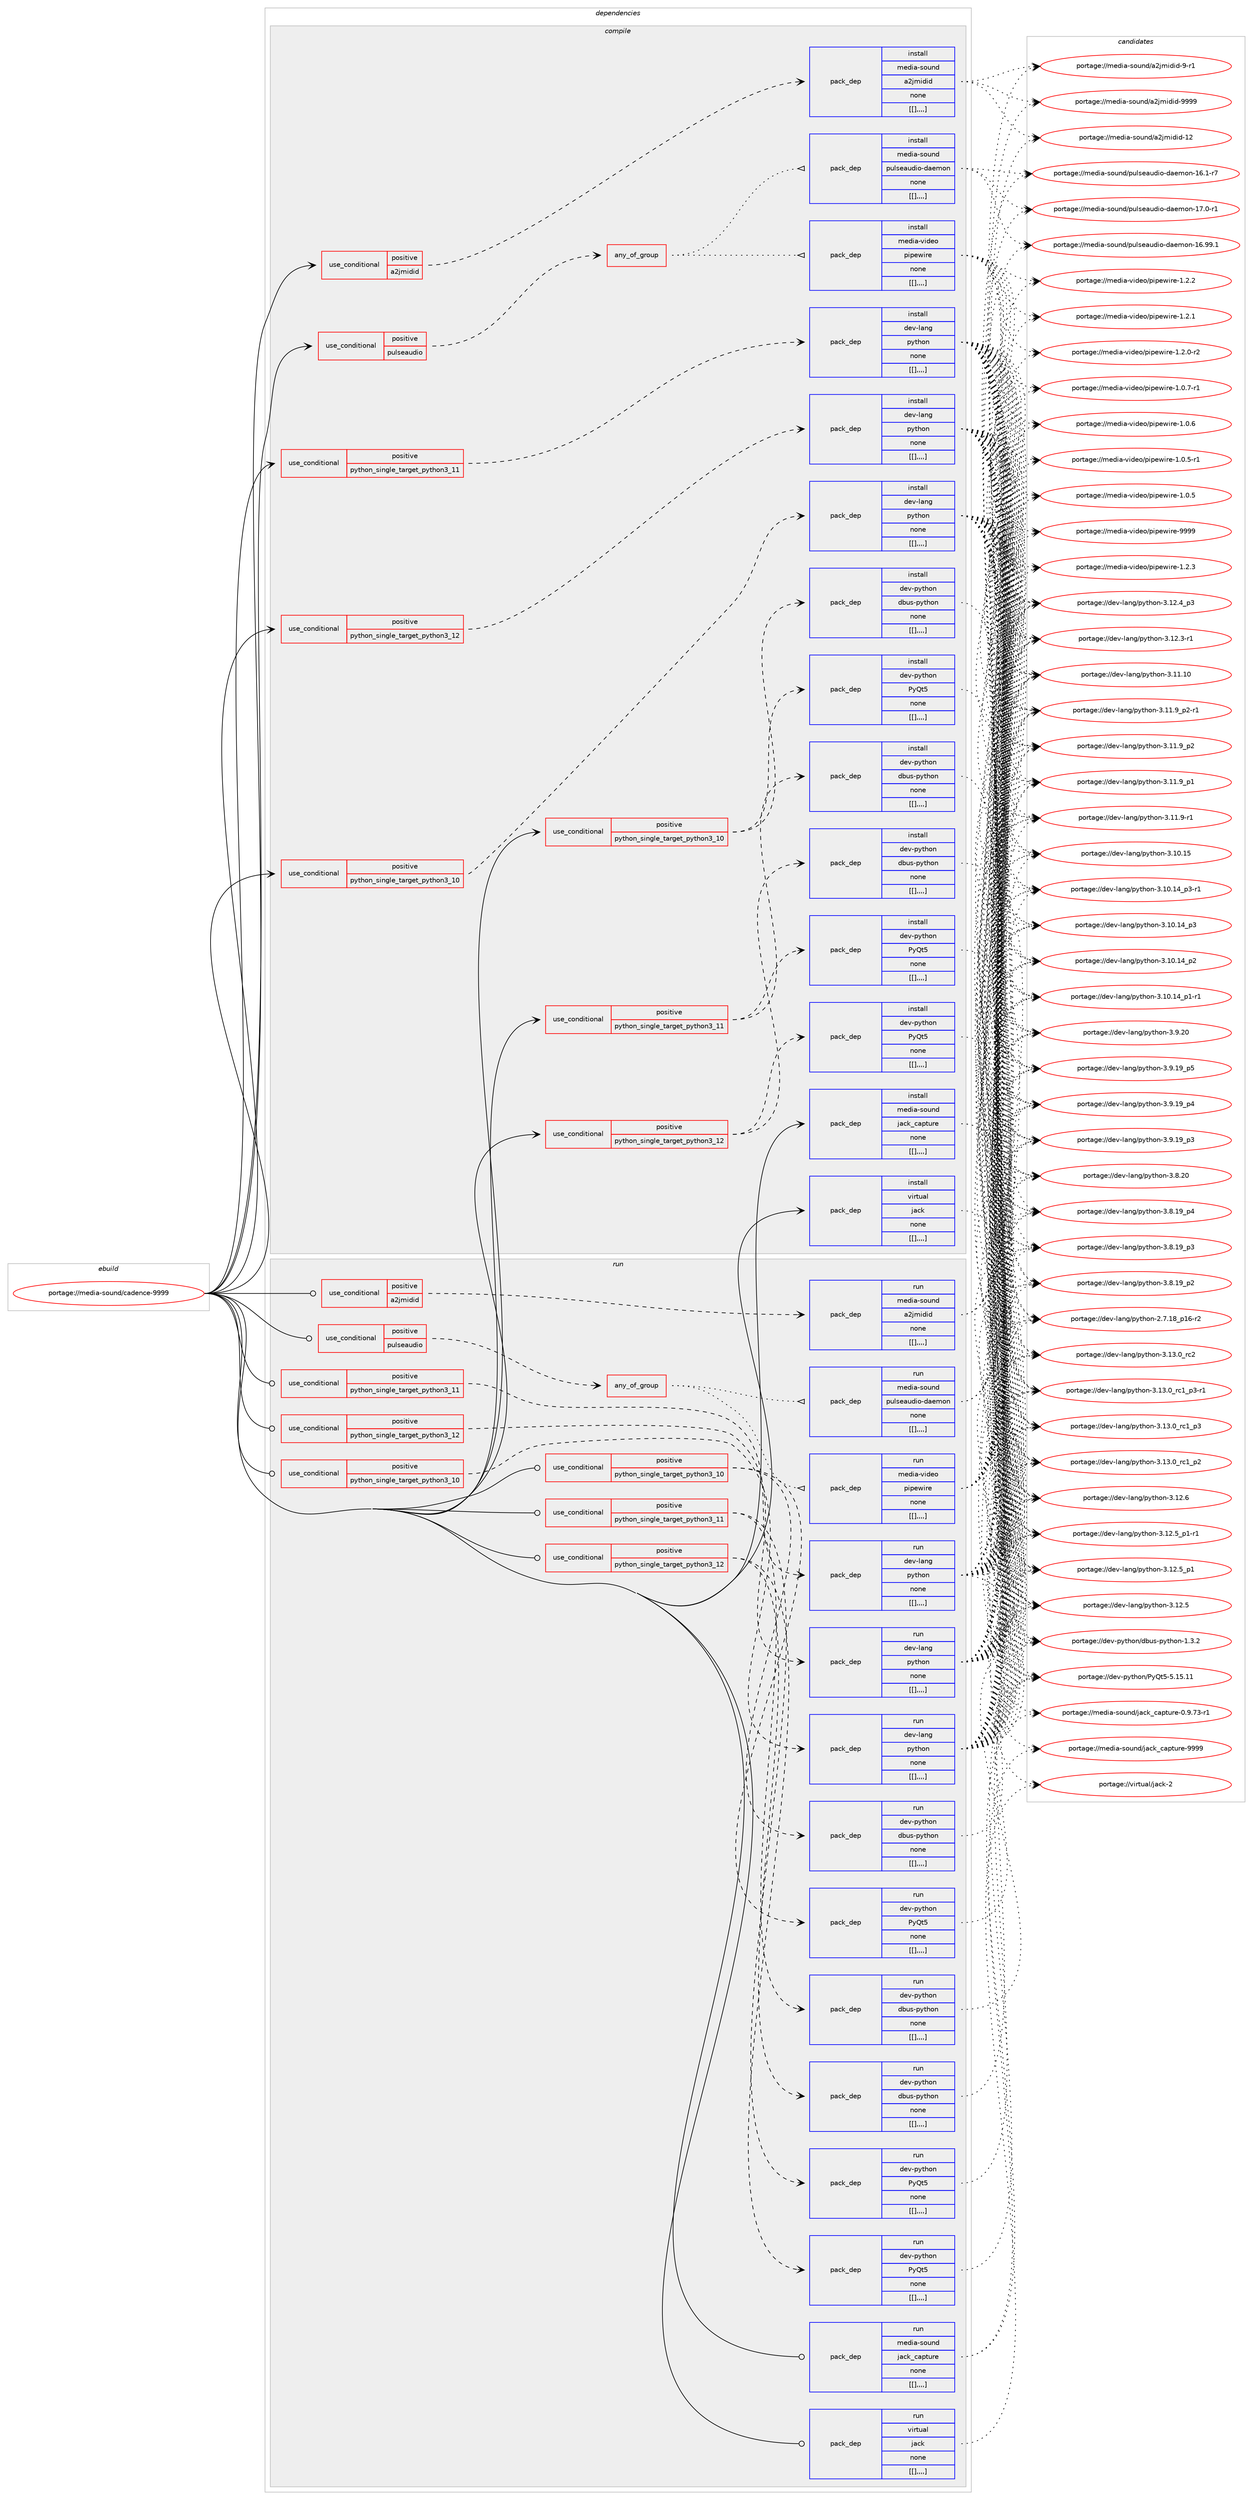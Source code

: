 digraph prolog {

# *************
# Graph options
# *************

newrank=true;
concentrate=true;
compound=true;
graph [rankdir=LR,fontname=Helvetica,fontsize=10,ranksep=1.5];#, ranksep=2.5, nodesep=0.2];
edge  [arrowhead=vee];
node  [fontname=Helvetica,fontsize=10];

# **********
# The ebuild
# **********

subgraph cluster_leftcol {
color=gray;
label=<<i>ebuild</i>>;
id [label="portage://media-sound/cadence-9999", color=red, width=4, href="../media-sound/cadence-9999.svg"];
}

# ****************
# The dependencies
# ****************

subgraph cluster_midcol {
color=gray;
label=<<i>dependencies</i>>;
subgraph cluster_compile {
fillcolor="#eeeeee";
style=filled;
label=<<i>compile</i>>;
subgraph cond83203 {
dependency330370 [label=<<TABLE BORDER="0" CELLBORDER="1" CELLSPACING="0" CELLPADDING="4"><TR><TD ROWSPAN="3" CELLPADDING="10">use_conditional</TD></TR><TR><TD>positive</TD></TR><TR><TD>a2jmidid</TD></TR></TABLE>>, shape=none, color=red];
subgraph pack244568 {
dependency330371 [label=<<TABLE BORDER="0" CELLBORDER="1" CELLSPACING="0" CELLPADDING="4" WIDTH="220"><TR><TD ROWSPAN="6" CELLPADDING="30">pack_dep</TD></TR><TR><TD WIDTH="110">install</TD></TR><TR><TD>media-sound</TD></TR><TR><TD>a2jmidid</TD></TR><TR><TD>none</TD></TR><TR><TD>[[],,,,]</TD></TR></TABLE>>, shape=none, color=blue];
}
dependency330370:e -> dependency330371:w [weight=20,style="dashed",arrowhead="vee"];
}
id:e -> dependency330370:w [weight=20,style="solid",arrowhead="vee"];
subgraph cond83204 {
dependency330372 [label=<<TABLE BORDER="0" CELLBORDER="1" CELLSPACING="0" CELLPADDING="4"><TR><TD ROWSPAN="3" CELLPADDING="10">use_conditional</TD></TR><TR><TD>positive</TD></TR><TR><TD>pulseaudio</TD></TR></TABLE>>, shape=none, color=red];
subgraph any2427 {
dependency330373 [label=<<TABLE BORDER="0" CELLBORDER="1" CELLSPACING="0" CELLPADDING="4"><TR><TD CELLPADDING="10">any_of_group</TD></TR></TABLE>>, shape=none, color=red];subgraph pack244569 {
dependency330374 [label=<<TABLE BORDER="0" CELLBORDER="1" CELLSPACING="0" CELLPADDING="4" WIDTH="220"><TR><TD ROWSPAN="6" CELLPADDING="30">pack_dep</TD></TR><TR><TD WIDTH="110">install</TD></TR><TR><TD>media-video</TD></TR><TR><TD>pipewire</TD></TR><TR><TD>none</TD></TR><TR><TD>[[],,,,]</TD></TR></TABLE>>, shape=none, color=blue];
}
dependency330373:e -> dependency330374:w [weight=20,style="dotted",arrowhead="oinv"];
subgraph pack244570 {
dependency330375 [label=<<TABLE BORDER="0" CELLBORDER="1" CELLSPACING="0" CELLPADDING="4" WIDTH="220"><TR><TD ROWSPAN="6" CELLPADDING="30">pack_dep</TD></TR><TR><TD WIDTH="110">install</TD></TR><TR><TD>media-sound</TD></TR><TR><TD>pulseaudio-daemon</TD></TR><TR><TD>none</TD></TR><TR><TD>[[],,,,]</TD></TR></TABLE>>, shape=none, color=blue];
}
dependency330373:e -> dependency330375:w [weight=20,style="dotted",arrowhead="oinv"];
}
dependency330372:e -> dependency330373:w [weight=20,style="dashed",arrowhead="vee"];
}
id:e -> dependency330372:w [weight=20,style="solid",arrowhead="vee"];
subgraph cond83205 {
dependency330376 [label=<<TABLE BORDER="0" CELLBORDER="1" CELLSPACING="0" CELLPADDING="4"><TR><TD ROWSPAN="3" CELLPADDING="10">use_conditional</TD></TR><TR><TD>positive</TD></TR><TR><TD>python_single_target_python3_10</TD></TR></TABLE>>, shape=none, color=red];
subgraph pack244571 {
dependency330377 [label=<<TABLE BORDER="0" CELLBORDER="1" CELLSPACING="0" CELLPADDING="4" WIDTH="220"><TR><TD ROWSPAN="6" CELLPADDING="30">pack_dep</TD></TR><TR><TD WIDTH="110">install</TD></TR><TR><TD>dev-lang</TD></TR><TR><TD>python</TD></TR><TR><TD>none</TD></TR><TR><TD>[[],,,,]</TD></TR></TABLE>>, shape=none, color=blue];
}
dependency330376:e -> dependency330377:w [weight=20,style="dashed",arrowhead="vee"];
}
id:e -> dependency330376:w [weight=20,style="solid",arrowhead="vee"];
subgraph cond83206 {
dependency330378 [label=<<TABLE BORDER="0" CELLBORDER="1" CELLSPACING="0" CELLPADDING="4"><TR><TD ROWSPAN="3" CELLPADDING="10">use_conditional</TD></TR><TR><TD>positive</TD></TR><TR><TD>python_single_target_python3_10</TD></TR></TABLE>>, shape=none, color=red];
subgraph pack244572 {
dependency330379 [label=<<TABLE BORDER="0" CELLBORDER="1" CELLSPACING="0" CELLPADDING="4" WIDTH="220"><TR><TD ROWSPAN="6" CELLPADDING="30">pack_dep</TD></TR><TR><TD WIDTH="110">install</TD></TR><TR><TD>dev-python</TD></TR><TR><TD>dbus-python</TD></TR><TR><TD>none</TD></TR><TR><TD>[[],,,,]</TD></TR></TABLE>>, shape=none, color=blue];
}
dependency330378:e -> dependency330379:w [weight=20,style="dashed",arrowhead="vee"];
subgraph pack244573 {
dependency330380 [label=<<TABLE BORDER="0" CELLBORDER="1" CELLSPACING="0" CELLPADDING="4" WIDTH="220"><TR><TD ROWSPAN="6" CELLPADDING="30">pack_dep</TD></TR><TR><TD WIDTH="110">install</TD></TR><TR><TD>dev-python</TD></TR><TR><TD>PyQt5</TD></TR><TR><TD>none</TD></TR><TR><TD>[[],,,,]</TD></TR></TABLE>>, shape=none, color=blue];
}
dependency330378:e -> dependency330380:w [weight=20,style="dashed",arrowhead="vee"];
}
id:e -> dependency330378:w [weight=20,style="solid",arrowhead="vee"];
subgraph cond83207 {
dependency330381 [label=<<TABLE BORDER="0" CELLBORDER="1" CELLSPACING="0" CELLPADDING="4"><TR><TD ROWSPAN="3" CELLPADDING="10">use_conditional</TD></TR><TR><TD>positive</TD></TR><TR><TD>python_single_target_python3_11</TD></TR></TABLE>>, shape=none, color=red];
subgraph pack244574 {
dependency330382 [label=<<TABLE BORDER="0" CELLBORDER="1" CELLSPACING="0" CELLPADDING="4" WIDTH="220"><TR><TD ROWSPAN="6" CELLPADDING="30">pack_dep</TD></TR><TR><TD WIDTH="110">install</TD></TR><TR><TD>dev-lang</TD></TR><TR><TD>python</TD></TR><TR><TD>none</TD></TR><TR><TD>[[],,,,]</TD></TR></TABLE>>, shape=none, color=blue];
}
dependency330381:e -> dependency330382:w [weight=20,style="dashed",arrowhead="vee"];
}
id:e -> dependency330381:w [weight=20,style="solid",arrowhead="vee"];
subgraph cond83208 {
dependency330383 [label=<<TABLE BORDER="0" CELLBORDER="1" CELLSPACING="0" CELLPADDING="4"><TR><TD ROWSPAN="3" CELLPADDING="10">use_conditional</TD></TR><TR><TD>positive</TD></TR><TR><TD>python_single_target_python3_11</TD></TR></TABLE>>, shape=none, color=red];
subgraph pack244575 {
dependency330384 [label=<<TABLE BORDER="0" CELLBORDER="1" CELLSPACING="0" CELLPADDING="4" WIDTH="220"><TR><TD ROWSPAN="6" CELLPADDING="30">pack_dep</TD></TR><TR><TD WIDTH="110">install</TD></TR><TR><TD>dev-python</TD></TR><TR><TD>dbus-python</TD></TR><TR><TD>none</TD></TR><TR><TD>[[],,,,]</TD></TR></TABLE>>, shape=none, color=blue];
}
dependency330383:e -> dependency330384:w [weight=20,style="dashed",arrowhead="vee"];
subgraph pack244576 {
dependency330385 [label=<<TABLE BORDER="0" CELLBORDER="1" CELLSPACING="0" CELLPADDING="4" WIDTH="220"><TR><TD ROWSPAN="6" CELLPADDING="30">pack_dep</TD></TR><TR><TD WIDTH="110">install</TD></TR><TR><TD>dev-python</TD></TR><TR><TD>PyQt5</TD></TR><TR><TD>none</TD></TR><TR><TD>[[],,,,]</TD></TR></TABLE>>, shape=none, color=blue];
}
dependency330383:e -> dependency330385:w [weight=20,style="dashed",arrowhead="vee"];
}
id:e -> dependency330383:w [weight=20,style="solid",arrowhead="vee"];
subgraph cond83209 {
dependency330386 [label=<<TABLE BORDER="0" CELLBORDER="1" CELLSPACING="0" CELLPADDING="4"><TR><TD ROWSPAN="3" CELLPADDING="10">use_conditional</TD></TR><TR><TD>positive</TD></TR><TR><TD>python_single_target_python3_12</TD></TR></TABLE>>, shape=none, color=red];
subgraph pack244577 {
dependency330387 [label=<<TABLE BORDER="0" CELLBORDER="1" CELLSPACING="0" CELLPADDING="4" WIDTH="220"><TR><TD ROWSPAN="6" CELLPADDING="30">pack_dep</TD></TR><TR><TD WIDTH="110">install</TD></TR><TR><TD>dev-lang</TD></TR><TR><TD>python</TD></TR><TR><TD>none</TD></TR><TR><TD>[[],,,,]</TD></TR></TABLE>>, shape=none, color=blue];
}
dependency330386:e -> dependency330387:w [weight=20,style="dashed",arrowhead="vee"];
}
id:e -> dependency330386:w [weight=20,style="solid",arrowhead="vee"];
subgraph cond83210 {
dependency330388 [label=<<TABLE BORDER="0" CELLBORDER="1" CELLSPACING="0" CELLPADDING="4"><TR><TD ROWSPAN="3" CELLPADDING="10">use_conditional</TD></TR><TR><TD>positive</TD></TR><TR><TD>python_single_target_python3_12</TD></TR></TABLE>>, shape=none, color=red];
subgraph pack244578 {
dependency330389 [label=<<TABLE BORDER="0" CELLBORDER="1" CELLSPACING="0" CELLPADDING="4" WIDTH="220"><TR><TD ROWSPAN="6" CELLPADDING="30">pack_dep</TD></TR><TR><TD WIDTH="110">install</TD></TR><TR><TD>dev-python</TD></TR><TR><TD>dbus-python</TD></TR><TR><TD>none</TD></TR><TR><TD>[[],,,,]</TD></TR></TABLE>>, shape=none, color=blue];
}
dependency330388:e -> dependency330389:w [weight=20,style="dashed",arrowhead="vee"];
subgraph pack244579 {
dependency330390 [label=<<TABLE BORDER="0" CELLBORDER="1" CELLSPACING="0" CELLPADDING="4" WIDTH="220"><TR><TD ROWSPAN="6" CELLPADDING="30">pack_dep</TD></TR><TR><TD WIDTH="110">install</TD></TR><TR><TD>dev-python</TD></TR><TR><TD>PyQt5</TD></TR><TR><TD>none</TD></TR><TR><TD>[[],,,,]</TD></TR></TABLE>>, shape=none, color=blue];
}
dependency330388:e -> dependency330390:w [weight=20,style="dashed",arrowhead="vee"];
}
id:e -> dependency330388:w [weight=20,style="solid",arrowhead="vee"];
subgraph pack244580 {
dependency330391 [label=<<TABLE BORDER="0" CELLBORDER="1" CELLSPACING="0" CELLPADDING="4" WIDTH="220"><TR><TD ROWSPAN="6" CELLPADDING="30">pack_dep</TD></TR><TR><TD WIDTH="110">install</TD></TR><TR><TD>media-sound</TD></TR><TR><TD>jack_capture</TD></TR><TR><TD>none</TD></TR><TR><TD>[[],,,,]</TD></TR></TABLE>>, shape=none, color=blue];
}
id:e -> dependency330391:w [weight=20,style="solid",arrowhead="vee"];
subgraph pack244581 {
dependency330392 [label=<<TABLE BORDER="0" CELLBORDER="1" CELLSPACING="0" CELLPADDING="4" WIDTH="220"><TR><TD ROWSPAN="6" CELLPADDING="30">pack_dep</TD></TR><TR><TD WIDTH="110">install</TD></TR><TR><TD>virtual</TD></TR><TR><TD>jack</TD></TR><TR><TD>none</TD></TR><TR><TD>[[],,,,]</TD></TR></TABLE>>, shape=none, color=blue];
}
id:e -> dependency330392:w [weight=20,style="solid",arrowhead="vee"];
}
subgraph cluster_compileandrun {
fillcolor="#eeeeee";
style=filled;
label=<<i>compile and run</i>>;
}
subgraph cluster_run {
fillcolor="#eeeeee";
style=filled;
label=<<i>run</i>>;
subgraph cond83211 {
dependency330393 [label=<<TABLE BORDER="0" CELLBORDER="1" CELLSPACING="0" CELLPADDING="4"><TR><TD ROWSPAN="3" CELLPADDING="10">use_conditional</TD></TR><TR><TD>positive</TD></TR><TR><TD>a2jmidid</TD></TR></TABLE>>, shape=none, color=red];
subgraph pack244582 {
dependency330394 [label=<<TABLE BORDER="0" CELLBORDER="1" CELLSPACING="0" CELLPADDING="4" WIDTH="220"><TR><TD ROWSPAN="6" CELLPADDING="30">pack_dep</TD></TR><TR><TD WIDTH="110">run</TD></TR><TR><TD>media-sound</TD></TR><TR><TD>a2jmidid</TD></TR><TR><TD>none</TD></TR><TR><TD>[[],,,,]</TD></TR></TABLE>>, shape=none, color=blue];
}
dependency330393:e -> dependency330394:w [weight=20,style="dashed",arrowhead="vee"];
}
id:e -> dependency330393:w [weight=20,style="solid",arrowhead="odot"];
subgraph cond83212 {
dependency330395 [label=<<TABLE BORDER="0" CELLBORDER="1" CELLSPACING="0" CELLPADDING="4"><TR><TD ROWSPAN="3" CELLPADDING="10">use_conditional</TD></TR><TR><TD>positive</TD></TR><TR><TD>pulseaudio</TD></TR></TABLE>>, shape=none, color=red];
subgraph any2428 {
dependency330396 [label=<<TABLE BORDER="0" CELLBORDER="1" CELLSPACING="0" CELLPADDING="4"><TR><TD CELLPADDING="10">any_of_group</TD></TR></TABLE>>, shape=none, color=red];subgraph pack244583 {
dependency330397 [label=<<TABLE BORDER="0" CELLBORDER="1" CELLSPACING="0" CELLPADDING="4" WIDTH="220"><TR><TD ROWSPAN="6" CELLPADDING="30">pack_dep</TD></TR><TR><TD WIDTH="110">run</TD></TR><TR><TD>media-video</TD></TR><TR><TD>pipewire</TD></TR><TR><TD>none</TD></TR><TR><TD>[[],,,,]</TD></TR></TABLE>>, shape=none, color=blue];
}
dependency330396:e -> dependency330397:w [weight=20,style="dotted",arrowhead="oinv"];
subgraph pack244584 {
dependency330398 [label=<<TABLE BORDER="0" CELLBORDER="1" CELLSPACING="0" CELLPADDING="4" WIDTH="220"><TR><TD ROWSPAN="6" CELLPADDING="30">pack_dep</TD></TR><TR><TD WIDTH="110">run</TD></TR><TR><TD>media-sound</TD></TR><TR><TD>pulseaudio-daemon</TD></TR><TR><TD>none</TD></TR><TR><TD>[[],,,,]</TD></TR></TABLE>>, shape=none, color=blue];
}
dependency330396:e -> dependency330398:w [weight=20,style="dotted",arrowhead="oinv"];
}
dependency330395:e -> dependency330396:w [weight=20,style="dashed",arrowhead="vee"];
}
id:e -> dependency330395:w [weight=20,style="solid",arrowhead="odot"];
subgraph cond83213 {
dependency330399 [label=<<TABLE BORDER="0" CELLBORDER="1" CELLSPACING="0" CELLPADDING="4"><TR><TD ROWSPAN="3" CELLPADDING="10">use_conditional</TD></TR><TR><TD>positive</TD></TR><TR><TD>python_single_target_python3_10</TD></TR></TABLE>>, shape=none, color=red];
subgraph pack244585 {
dependency330400 [label=<<TABLE BORDER="0" CELLBORDER="1" CELLSPACING="0" CELLPADDING="4" WIDTH="220"><TR><TD ROWSPAN="6" CELLPADDING="30">pack_dep</TD></TR><TR><TD WIDTH="110">run</TD></TR><TR><TD>dev-lang</TD></TR><TR><TD>python</TD></TR><TR><TD>none</TD></TR><TR><TD>[[],,,,]</TD></TR></TABLE>>, shape=none, color=blue];
}
dependency330399:e -> dependency330400:w [weight=20,style="dashed",arrowhead="vee"];
}
id:e -> dependency330399:w [weight=20,style="solid",arrowhead="odot"];
subgraph cond83214 {
dependency330401 [label=<<TABLE BORDER="0" CELLBORDER="1" CELLSPACING="0" CELLPADDING="4"><TR><TD ROWSPAN="3" CELLPADDING="10">use_conditional</TD></TR><TR><TD>positive</TD></TR><TR><TD>python_single_target_python3_10</TD></TR></TABLE>>, shape=none, color=red];
subgraph pack244586 {
dependency330402 [label=<<TABLE BORDER="0" CELLBORDER="1" CELLSPACING="0" CELLPADDING="4" WIDTH="220"><TR><TD ROWSPAN="6" CELLPADDING="30">pack_dep</TD></TR><TR><TD WIDTH="110">run</TD></TR><TR><TD>dev-python</TD></TR><TR><TD>dbus-python</TD></TR><TR><TD>none</TD></TR><TR><TD>[[],,,,]</TD></TR></TABLE>>, shape=none, color=blue];
}
dependency330401:e -> dependency330402:w [weight=20,style="dashed",arrowhead="vee"];
subgraph pack244587 {
dependency330403 [label=<<TABLE BORDER="0" CELLBORDER="1" CELLSPACING="0" CELLPADDING="4" WIDTH="220"><TR><TD ROWSPAN="6" CELLPADDING="30">pack_dep</TD></TR><TR><TD WIDTH="110">run</TD></TR><TR><TD>dev-python</TD></TR><TR><TD>PyQt5</TD></TR><TR><TD>none</TD></TR><TR><TD>[[],,,,]</TD></TR></TABLE>>, shape=none, color=blue];
}
dependency330401:e -> dependency330403:w [weight=20,style="dashed",arrowhead="vee"];
}
id:e -> dependency330401:w [weight=20,style="solid",arrowhead="odot"];
subgraph cond83215 {
dependency330404 [label=<<TABLE BORDER="0" CELLBORDER="1" CELLSPACING="0" CELLPADDING="4"><TR><TD ROWSPAN="3" CELLPADDING="10">use_conditional</TD></TR><TR><TD>positive</TD></TR><TR><TD>python_single_target_python3_11</TD></TR></TABLE>>, shape=none, color=red];
subgraph pack244588 {
dependency330405 [label=<<TABLE BORDER="0" CELLBORDER="1" CELLSPACING="0" CELLPADDING="4" WIDTH="220"><TR><TD ROWSPAN="6" CELLPADDING="30">pack_dep</TD></TR><TR><TD WIDTH="110">run</TD></TR><TR><TD>dev-lang</TD></TR><TR><TD>python</TD></TR><TR><TD>none</TD></TR><TR><TD>[[],,,,]</TD></TR></TABLE>>, shape=none, color=blue];
}
dependency330404:e -> dependency330405:w [weight=20,style="dashed",arrowhead="vee"];
}
id:e -> dependency330404:w [weight=20,style="solid",arrowhead="odot"];
subgraph cond83216 {
dependency330406 [label=<<TABLE BORDER="0" CELLBORDER="1" CELLSPACING="0" CELLPADDING="4"><TR><TD ROWSPAN="3" CELLPADDING="10">use_conditional</TD></TR><TR><TD>positive</TD></TR><TR><TD>python_single_target_python3_11</TD></TR></TABLE>>, shape=none, color=red];
subgraph pack244589 {
dependency330407 [label=<<TABLE BORDER="0" CELLBORDER="1" CELLSPACING="0" CELLPADDING="4" WIDTH="220"><TR><TD ROWSPAN="6" CELLPADDING="30">pack_dep</TD></TR><TR><TD WIDTH="110">run</TD></TR><TR><TD>dev-python</TD></TR><TR><TD>dbus-python</TD></TR><TR><TD>none</TD></TR><TR><TD>[[],,,,]</TD></TR></TABLE>>, shape=none, color=blue];
}
dependency330406:e -> dependency330407:w [weight=20,style="dashed",arrowhead="vee"];
subgraph pack244590 {
dependency330408 [label=<<TABLE BORDER="0" CELLBORDER="1" CELLSPACING="0" CELLPADDING="4" WIDTH="220"><TR><TD ROWSPAN="6" CELLPADDING="30">pack_dep</TD></TR><TR><TD WIDTH="110">run</TD></TR><TR><TD>dev-python</TD></TR><TR><TD>PyQt5</TD></TR><TR><TD>none</TD></TR><TR><TD>[[],,,,]</TD></TR></TABLE>>, shape=none, color=blue];
}
dependency330406:e -> dependency330408:w [weight=20,style="dashed",arrowhead="vee"];
}
id:e -> dependency330406:w [weight=20,style="solid",arrowhead="odot"];
subgraph cond83217 {
dependency330409 [label=<<TABLE BORDER="0" CELLBORDER="1" CELLSPACING="0" CELLPADDING="4"><TR><TD ROWSPAN="3" CELLPADDING="10">use_conditional</TD></TR><TR><TD>positive</TD></TR><TR><TD>python_single_target_python3_12</TD></TR></TABLE>>, shape=none, color=red];
subgraph pack244591 {
dependency330410 [label=<<TABLE BORDER="0" CELLBORDER="1" CELLSPACING="0" CELLPADDING="4" WIDTH="220"><TR><TD ROWSPAN="6" CELLPADDING="30">pack_dep</TD></TR><TR><TD WIDTH="110">run</TD></TR><TR><TD>dev-lang</TD></TR><TR><TD>python</TD></TR><TR><TD>none</TD></TR><TR><TD>[[],,,,]</TD></TR></TABLE>>, shape=none, color=blue];
}
dependency330409:e -> dependency330410:w [weight=20,style="dashed",arrowhead="vee"];
}
id:e -> dependency330409:w [weight=20,style="solid",arrowhead="odot"];
subgraph cond83218 {
dependency330411 [label=<<TABLE BORDER="0" CELLBORDER="1" CELLSPACING="0" CELLPADDING="4"><TR><TD ROWSPAN="3" CELLPADDING="10">use_conditional</TD></TR><TR><TD>positive</TD></TR><TR><TD>python_single_target_python3_12</TD></TR></TABLE>>, shape=none, color=red];
subgraph pack244592 {
dependency330412 [label=<<TABLE BORDER="0" CELLBORDER="1" CELLSPACING="0" CELLPADDING="4" WIDTH="220"><TR><TD ROWSPAN="6" CELLPADDING="30">pack_dep</TD></TR><TR><TD WIDTH="110">run</TD></TR><TR><TD>dev-python</TD></TR><TR><TD>dbus-python</TD></TR><TR><TD>none</TD></TR><TR><TD>[[],,,,]</TD></TR></TABLE>>, shape=none, color=blue];
}
dependency330411:e -> dependency330412:w [weight=20,style="dashed",arrowhead="vee"];
subgraph pack244593 {
dependency330413 [label=<<TABLE BORDER="0" CELLBORDER="1" CELLSPACING="0" CELLPADDING="4" WIDTH="220"><TR><TD ROWSPAN="6" CELLPADDING="30">pack_dep</TD></TR><TR><TD WIDTH="110">run</TD></TR><TR><TD>dev-python</TD></TR><TR><TD>PyQt5</TD></TR><TR><TD>none</TD></TR><TR><TD>[[],,,,]</TD></TR></TABLE>>, shape=none, color=blue];
}
dependency330411:e -> dependency330413:w [weight=20,style="dashed",arrowhead="vee"];
}
id:e -> dependency330411:w [weight=20,style="solid",arrowhead="odot"];
subgraph pack244594 {
dependency330414 [label=<<TABLE BORDER="0" CELLBORDER="1" CELLSPACING="0" CELLPADDING="4" WIDTH="220"><TR><TD ROWSPAN="6" CELLPADDING="30">pack_dep</TD></TR><TR><TD WIDTH="110">run</TD></TR><TR><TD>media-sound</TD></TR><TR><TD>jack_capture</TD></TR><TR><TD>none</TD></TR><TR><TD>[[],,,,]</TD></TR></TABLE>>, shape=none, color=blue];
}
id:e -> dependency330414:w [weight=20,style="solid",arrowhead="odot"];
subgraph pack244595 {
dependency330415 [label=<<TABLE BORDER="0" CELLBORDER="1" CELLSPACING="0" CELLPADDING="4" WIDTH="220"><TR><TD ROWSPAN="6" CELLPADDING="30">pack_dep</TD></TR><TR><TD WIDTH="110">run</TD></TR><TR><TD>virtual</TD></TR><TR><TD>jack</TD></TR><TR><TD>none</TD></TR><TR><TD>[[],,,,]</TD></TR></TABLE>>, shape=none, color=blue];
}
id:e -> dependency330415:w [weight=20,style="solid",arrowhead="odot"];
}
}

# **************
# The candidates
# **************

subgraph cluster_choices {
rank=same;
color=gray;
label=<<i>candidates</i>>;

subgraph choice244568 {
color=black;
nodesep=1;
choice10910110010597451151111171101004797501061091051001051004557575757 [label="portage://media-sound/a2jmidid-9999", color=red, width=4,href="../media-sound/a2jmidid-9999.svg"];
choice1091011001059745115111117110100479750106109105100105100454950 [label="portage://media-sound/a2jmidid-12", color=red, width=4,href="../media-sound/a2jmidid-12.svg"];
choice109101100105974511511111711010047975010610910510010510045574511449 [label="portage://media-sound/a2jmidid-9-r1", color=red, width=4,href="../media-sound/a2jmidid-9-r1.svg"];
dependency330371:e -> choice10910110010597451151111171101004797501061091051001051004557575757:w [style=dotted,weight="100"];
dependency330371:e -> choice1091011001059745115111117110100479750106109105100105100454950:w [style=dotted,weight="100"];
dependency330371:e -> choice109101100105974511511111711010047975010610910510010510045574511449:w [style=dotted,weight="100"];
}
subgraph choice244569 {
color=black;
nodesep=1;
choice1091011001059745118105100101111471121051121011191051141014557575757 [label="portage://media-video/pipewire-9999", color=red, width=4,href="../media-video/pipewire-9999.svg"];
choice109101100105974511810510010111147112105112101119105114101454946504651 [label="portage://media-video/pipewire-1.2.3", color=red, width=4,href="../media-video/pipewire-1.2.3.svg"];
choice109101100105974511810510010111147112105112101119105114101454946504650 [label="portage://media-video/pipewire-1.2.2", color=red, width=4,href="../media-video/pipewire-1.2.2.svg"];
choice109101100105974511810510010111147112105112101119105114101454946504649 [label="portage://media-video/pipewire-1.2.1", color=red, width=4,href="../media-video/pipewire-1.2.1.svg"];
choice1091011001059745118105100101111471121051121011191051141014549465046484511450 [label="portage://media-video/pipewire-1.2.0-r2", color=red, width=4,href="../media-video/pipewire-1.2.0-r2.svg"];
choice1091011001059745118105100101111471121051121011191051141014549464846554511449 [label="portage://media-video/pipewire-1.0.7-r1", color=red, width=4,href="../media-video/pipewire-1.0.7-r1.svg"];
choice109101100105974511810510010111147112105112101119105114101454946484654 [label="portage://media-video/pipewire-1.0.6", color=red, width=4,href="../media-video/pipewire-1.0.6.svg"];
choice1091011001059745118105100101111471121051121011191051141014549464846534511449 [label="portage://media-video/pipewire-1.0.5-r1", color=red, width=4,href="../media-video/pipewire-1.0.5-r1.svg"];
choice109101100105974511810510010111147112105112101119105114101454946484653 [label="portage://media-video/pipewire-1.0.5", color=red, width=4,href="../media-video/pipewire-1.0.5.svg"];
dependency330374:e -> choice1091011001059745118105100101111471121051121011191051141014557575757:w [style=dotted,weight="100"];
dependency330374:e -> choice109101100105974511810510010111147112105112101119105114101454946504651:w [style=dotted,weight="100"];
dependency330374:e -> choice109101100105974511810510010111147112105112101119105114101454946504650:w [style=dotted,weight="100"];
dependency330374:e -> choice109101100105974511810510010111147112105112101119105114101454946504649:w [style=dotted,weight="100"];
dependency330374:e -> choice1091011001059745118105100101111471121051121011191051141014549465046484511450:w [style=dotted,weight="100"];
dependency330374:e -> choice1091011001059745118105100101111471121051121011191051141014549464846554511449:w [style=dotted,weight="100"];
dependency330374:e -> choice109101100105974511810510010111147112105112101119105114101454946484654:w [style=dotted,weight="100"];
dependency330374:e -> choice1091011001059745118105100101111471121051121011191051141014549464846534511449:w [style=dotted,weight="100"];
dependency330374:e -> choice109101100105974511810510010111147112105112101119105114101454946484653:w [style=dotted,weight="100"];
}
subgraph choice244570 {
color=black;
nodesep=1;
choice10910110010597451151111171101004711211710811510197117100105111451009710110911111045495546484511449 [label="portage://media-sound/pulseaudio-daemon-17.0-r1", color=red, width=4,href="../media-sound/pulseaudio-daemon-17.0-r1.svg"];
choice1091011001059745115111117110100471121171081151019711710010511145100971011091111104549544657574649 [label="portage://media-sound/pulseaudio-daemon-16.99.1", color=red, width=4,href="../media-sound/pulseaudio-daemon-16.99.1.svg"];
choice10910110010597451151111171101004711211710811510197117100105111451009710110911111045495446494511455 [label="portage://media-sound/pulseaudio-daemon-16.1-r7", color=red, width=4,href="../media-sound/pulseaudio-daemon-16.1-r7.svg"];
dependency330375:e -> choice10910110010597451151111171101004711211710811510197117100105111451009710110911111045495546484511449:w [style=dotted,weight="100"];
dependency330375:e -> choice1091011001059745115111117110100471121171081151019711710010511145100971011091111104549544657574649:w [style=dotted,weight="100"];
dependency330375:e -> choice10910110010597451151111171101004711211710811510197117100105111451009710110911111045495446494511455:w [style=dotted,weight="100"];
}
subgraph choice244571 {
color=black;
nodesep=1;
choice10010111845108971101034711212111610411111045514649514648951149950 [label="portage://dev-lang/python-3.13.0_rc2", color=red, width=4,href="../dev-lang/python-3.13.0_rc2.svg"];
choice1001011184510897110103471121211161041111104551464951464895114994995112514511449 [label="portage://dev-lang/python-3.13.0_rc1_p3-r1", color=red, width=4,href="../dev-lang/python-3.13.0_rc1_p3-r1.svg"];
choice100101118451089711010347112121116104111110455146495146489511499499511251 [label="portage://dev-lang/python-3.13.0_rc1_p3", color=red, width=4,href="../dev-lang/python-3.13.0_rc1_p3.svg"];
choice100101118451089711010347112121116104111110455146495146489511499499511250 [label="portage://dev-lang/python-3.13.0_rc1_p2", color=red, width=4,href="../dev-lang/python-3.13.0_rc1_p2.svg"];
choice10010111845108971101034711212111610411111045514649504654 [label="portage://dev-lang/python-3.12.6", color=red, width=4,href="../dev-lang/python-3.12.6.svg"];
choice1001011184510897110103471121211161041111104551464950465395112494511449 [label="portage://dev-lang/python-3.12.5_p1-r1", color=red, width=4,href="../dev-lang/python-3.12.5_p1-r1.svg"];
choice100101118451089711010347112121116104111110455146495046539511249 [label="portage://dev-lang/python-3.12.5_p1", color=red, width=4,href="../dev-lang/python-3.12.5_p1.svg"];
choice10010111845108971101034711212111610411111045514649504653 [label="portage://dev-lang/python-3.12.5", color=red, width=4,href="../dev-lang/python-3.12.5.svg"];
choice100101118451089711010347112121116104111110455146495046529511251 [label="portage://dev-lang/python-3.12.4_p3", color=red, width=4,href="../dev-lang/python-3.12.4_p3.svg"];
choice100101118451089711010347112121116104111110455146495046514511449 [label="portage://dev-lang/python-3.12.3-r1", color=red, width=4,href="../dev-lang/python-3.12.3-r1.svg"];
choice1001011184510897110103471121211161041111104551464949464948 [label="portage://dev-lang/python-3.11.10", color=red, width=4,href="../dev-lang/python-3.11.10.svg"];
choice1001011184510897110103471121211161041111104551464949465795112504511449 [label="portage://dev-lang/python-3.11.9_p2-r1", color=red, width=4,href="../dev-lang/python-3.11.9_p2-r1.svg"];
choice100101118451089711010347112121116104111110455146494946579511250 [label="portage://dev-lang/python-3.11.9_p2", color=red, width=4,href="../dev-lang/python-3.11.9_p2.svg"];
choice100101118451089711010347112121116104111110455146494946579511249 [label="portage://dev-lang/python-3.11.9_p1", color=red, width=4,href="../dev-lang/python-3.11.9_p1.svg"];
choice100101118451089711010347112121116104111110455146494946574511449 [label="portage://dev-lang/python-3.11.9-r1", color=red, width=4,href="../dev-lang/python-3.11.9-r1.svg"];
choice1001011184510897110103471121211161041111104551464948464953 [label="portage://dev-lang/python-3.10.15", color=red, width=4,href="../dev-lang/python-3.10.15.svg"];
choice100101118451089711010347112121116104111110455146494846495295112514511449 [label="portage://dev-lang/python-3.10.14_p3-r1", color=red, width=4,href="../dev-lang/python-3.10.14_p3-r1.svg"];
choice10010111845108971101034711212111610411111045514649484649529511251 [label="portage://dev-lang/python-3.10.14_p3", color=red, width=4,href="../dev-lang/python-3.10.14_p3.svg"];
choice10010111845108971101034711212111610411111045514649484649529511250 [label="portage://dev-lang/python-3.10.14_p2", color=red, width=4,href="../dev-lang/python-3.10.14_p2.svg"];
choice100101118451089711010347112121116104111110455146494846495295112494511449 [label="portage://dev-lang/python-3.10.14_p1-r1", color=red, width=4,href="../dev-lang/python-3.10.14_p1-r1.svg"];
choice10010111845108971101034711212111610411111045514657465048 [label="portage://dev-lang/python-3.9.20", color=red, width=4,href="../dev-lang/python-3.9.20.svg"];
choice100101118451089711010347112121116104111110455146574649579511253 [label="portage://dev-lang/python-3.9.19_p5", color=red, width=4,href="../dev-lang/python-3.9.19_p5.svg"];
choice100101118451089711010347112121116104111110455146574649579511252 [label="portage://dev-lang/python-3.9.19_p4", color=red, width=4,href="../dev-lang/python-3.9.19_p4.svg"];
choice100101118451089711010347112121116104111110455146574649579511251 [label="portage://dev-lang/python-3.9.19_p3", color=red, width=4,href="../dev-lang/python-3.9.19_p3.svg"];
choice10010111845108971101034711212111610411111045514656465048 [label="portage://dev-lang/python-3.8.20", color=red, width=4,href="../dev-lang/python-3.8.20.svg"];
choice100101118451089711010347112121116104111110455146564649579511252 [label="portage://dev-lang/python-3.8.19_p4", color=red, width=4,href="../dev-lang/python-3.8.19_p4.svg"];
choice100101118451089711010347112121116104111110455146564649579511251 [label="portage://dev-lang/python-3.8.19_p3", color=red, width=4,href="../dev-lang/python-3.8.19_p3.svg"];
choice100101118451089711010347112121116104111110455146564649579511250 [label="portage://dev-lang/python-3.8.19_p2", color=red, width=4,href="../dev-lang/python-3.8.19_p2.svg"];
choice100101118451089711010347112121116104111110455046554649569511249544511450 [label="portage://dev-lang/python-2.7.18_p16-r2", color=red, width=4,href="../dev-lang/python-2.7.18_p16-r2.svg"];
dependency330377:e -> choice10010111845108971101034711212111610411111045514649514648951149950:w [style=dotted,weight="100"];
dependency330377:e -> choice1001011184510897110103471121211161041111104551464951464895114994995112514511449:w [style=dotted,weight="100"];
dependency330377:e -> choice100101118451089711010347112121116104111110455146495146489511499499511251:w [style=dotted,weight="100"];
dependency330377:e -> choice100101118451089711010347112121116104111110455146495146489511499499511250:w [style=dotted,weight="100"];
dependency330377:e -> choice10010111845108971101034711212111610411111045514649504654:w [style=dotted,weight="100"];
dependency330377:e -> choice1001011184510897110103471121211161041111104551464950465395112494511449:w [style=dotted,weight="100"];
dependency330377:e -> choice100101118451089711010347112121116104111110455146495046539511249:w [style=dotted,weight="100"];
dependency330377:e -> choice10010111845108971101034711212111610411111045514649504653:w [style=dotted,weight="100"];
dependency330377:e -> choice100101118451089711010347112121116104111110455146495046529511251:w [style=dotted,weight="100"];
dependency330377:e -> choice100101118451089711010347112121116104111110455146495046514511449:w [style=dotted,weight="100"];
dependency330377:e -> choice1001011184510897110103471121211161041111104551464949464948:w [style=dotted,weight="100"];
dependency330377:e -> choice1001011184510897110103471121211161041111104551464949465795112504511449:w [style=dotted,weight="100"];
dependency330377:e -> choice100101118451089711010347112121116104111110455146494946579511250:w [style=dotted,weight="100"];
dependency330377:e -> choice100101118451089711010347112121116104111110455146494946579511249:w [style=dotted,weight="100"];
dependency330377:e -> choice100101118451089711010347112121116104111110455146494946574511449:w [style=dotted,weight="100"];
dependency330377:e -> choice1001011184510897110103471121211161041111104551464948464953:w [style=dotted,weight="100"];
dependency330377:e -> choice100101118451089711010347112121116104111110455146494846495295112514511449:w [style=dotted,weight="100"];
dependency330377:e -> choice10010111845108971101034711212111610411111045514649484649529511251:w [style=dotted,weight="100"];
dependency330377:e -> choice10010111845108971101034711212111610411111045514649484649529511250:w [style=dotted,weight="100"];
dependency330377:e -> choice100101118451089711010347112121116104111110455146494846495295112494511449:w [style=dotted,weight="100"];
dependency330377:e -> choice10010111845108971101034711212111610411111045514657465048:w [style=dotted,weight="100"];
dependency330377:e -> choice100101118451089711010347112121116104111110455146574649579511253:w [style=dotted,weight="100"];
dependency330377:e -> choice100101118451089711010347112121116104111110455146574649579511252:w [style=dotted,weight="100"];
dependency330377:e -> choice100101118451089711010347112121116104111110455146574649579511251:w [style=dotted,weight="100"];
dependency330377:e -> choice10010111845108971101034711212111610411111045514656465048:w [style=dotted,weight="100"];
dependency330377:e -> choice100101118451089711010347112121116104111110455146564649579511252:w [style=dotted,weight="100"];
dependency330377:e -> choice100101118451089711010347112121116104111110455146564649579511251:w [style=dotted,weight="100"];
dependency330377:e -> choice100101118451089711010347112121116104111110455146564649579511250:w [style=dotted,weight="100"];
dependency330377:e -> choice100101118451089711010347112121116104111110455046554649569511249544511450:w [style=dotted,weight="100"];
}
subgraph choice244572 {
color=black;
nodesep=1;
choice10010111845112121116104111110471009811711545112121116104111110454946514650 [label="portage://dev-python/dbus-python-1.3.2", color=red, width=4,href="../dev-python/dbus-python-1.3.2.svg"];
dependency330379:e -> choice10010111845112121116104111110471009811711545112121116104111110454946514650:w [style=dotted,weight="100"];
}
subgraph choice244573 {
color=black;
nodesep=1;
choice10010111845112121116104111110478012181116534553464953464949 [label="portage://dev-python/PyQt5-5.15.11", color=red, width=4,href="../dev-python/PyQt5-5.15.11.svg"];
dependency330380:e -> choice10010111845112121116104111110478012181116534553464953464949:w [style=dotted,weight="100"];
}
subgraph choice244574 {
color=black;
nodesep=1;
choice10010111845108971101034711212111610411111045514649514648951149950 [label="portage://dev-lang/python-3.13.0_rc2", color=red, width=4,href="../dev-lang/python-3.13.0_rc2.svg"];
choice1001011184510897110103471121211161041111104551464951464895114994995112514511449 [label="portage://dev-lang/python-3.13.0_rc1_p3-r1", color=red, width=4,href="../dev-lang/python-3.13.0_rc1_p3-r1.svg"];
choice100101118451089711010347112121116104111110455146495146489511499499511251 [label="portage://dev-lang/python-3.13.0_rc1_p3", color=red, width=4,href="../dev-lang/python-3.13.0_rc1_p3.svg"];
choice100101118451089711010347112121116104111110455146495146489511499499511250 [label="portage://dev-lang/python-3.13.0_rc1_p2", color=red, width=4,href="../dev-lang/python-3.13.0_rc1_p2.svg"];
choice10010111845108971101034711212111610411111045514649504654 [label="portage://dev-lang/python-3.12.6", color=red, width=4,href="../dev-lang/python-3.12.6.svg"];
choice1001011184510897110103471121211161041111104551464950465395112494511449 [label="portage://dev-lang/python-3.12.5_p1-r1", color=red, width=4,href="../dev-lang/python-3.12.5_p1-r1.svg"];
choice100101118451089711010347112121116104111110455146495046539511249 [label="portage://dev-lang/python-3.12.5_p1", color=red, width=4,href="../dev-lang/python-3.12.5_p1.svg"];
choice10010111845108971101034711212111610411111045514649504653 [label="portage://dev-lang/python-3.12.5", color=red, width=4,href="../dev-lang/python-3.12.5.svg"];
choice100101118451089711010347112121116104111110455146495046529511251 [label="portage://dev-lang/python-3.12.4_p3", color=red, width=4,href="../dev-lang/python-3.12.4_p3.svg"];
choice100101118451089711010347112121116104111110455146495046514511449 [label="portage://dev-lang/python-3.12.3-r1", color=red, width=4,href="../dev-lang/python-3.12.3-r1.svg"];
choice1001011184510897110103471121211161041111104551464949464948 [label="portage://dev-lang/python-3.11.10", color=red, width=4,href="../dev-lang/python-3.11.10.svg"];
choice1001011184510897110103471121211161041111104551464949465795112504511449 [label="portage://dev-lang/python-3.11.9_p2-r1", color=red, width=4,href="../dev-lang/python-3.11.9_p2-r1.svg"];
choice100101118451089711010347112121116104111110455146494946579511250 [label="portage://dev-lang/python-3.11.9_p2", color=red, width=4,href="../dev-lang/python-3.11.9_p2.svg"];
choice100101118451089711010347112121116104111110455146494946579511249 [label="portage://dev-lang/python-3.11.9_p1", color=red, width=4,href="../dev-lang/python-3.11.9_p1.svg"];
choice100101118451089711010347112121116104111110455146494946574511449 [label="portage://dev-lang/python-3.11.9-r1", color=red, width=4,href="../dev-lang/python-3.11.9-r1.svg"];
choice1001011184510897110103471121211161041111104551464948464953 [label="portage://dev-lang/python-3.10.15", color=red, width=4,href="../dev-lang/python-3.10.15.svg"];
choice100101118451089711010347112121116104111110455146494846495295112514511449 [label="portage://dev-lang/python-3.10.14_p3-r1", color=red, width=4,href="../dev-lang/python-3.10.14_p3-r1.svg"];
choice10010111845108971101034711212111610411111045514649484649529511251 [label="portage://dev-lang/python-3.10.14_p3", color=red, width=4,href="../dev-lang/python-3.10.14_p3.svg"];
choice10010111845108971101034711212111610411111045514649484649529511250 [label="portage://dev-lang/python-3.10.14_p2", color=red, width=4,href="../dev-lang/python-3.10.14_p2.svg"];
choice100101118451089711010347112121116104111110455146494846495295112494511449 [label="portage://dev-lang/python-3.10.14_p1-r1", color=red, width=4,href="../dev-lang/python-3.10.14_p1-r1.svg"];
choice10010111845108971101034711212111610411111045514657465048 [label="portage://dev-lang/python-3.9.20", color=red, width=4,href="../dev-lang/python-3.9.20.svg"];
choice100101118451089711010347112121116104111110455146574649579511253 [label="portage://dev-lang/python-3.9.19_p5", color=red, width=4,href="../dev-lang/python-3.9.19_p5.svg"];
choice100101118451089711010347112121116104111110455146574649579511252 [label="portage://dev-lang/python-3.9.19_p4", color=red, width=4,href="../dev-lang/python-3.9.19_p4.svg"];
choice100101118451089711010347112121116104111110455146574649579511251 [label="portage://dev-lang/python-3.9.19_p3", color=red, width=4,href="../dev-lang/python-3.9.19_p3.svg"];
choice10010111845108971101034711212111610411111045514656465048 [label="portage://dev-lang/python-3.8.20", color=red, width=4,href="../dev-lang/python-3.8.20.svg"];
choice100101118451089711010347112121116104111110455146564649579511252 [label="portage://dev-lang/python-3.8.19_p4", color=red, width=4,href="../dev-lang/python-3.8.19_p4.svg"];
choice100101118451089711010347112121116104111110455146564649579511251 [label="portage://dev-lang/python-3.8.19_p3", color=red, width=4,href="../dev-lang/python-3.8.19_p3.svg"];
choice100101118451089711010347112121116104111110455146564649579511250 [label="portage://dev-lang/python-3.8.19_p2", color=red, width=4,href="../dev-lang/python-3.8.19_p2.svg"];
choice100101118451089711010347112121116104111110455046554649569511249544511450 [label="portage://dev-lang/python-2.7.18_p16-r2", color=red, width=4,href="../dev-lang/python-2.7.18_p16-r2.svg"];
dependency330382:e -> choice10010111845108971101034711212111610411111045514649514648951149950:w [style=dotted,weight="100"];
dependency330382:e -> choice1001011184510897110103471121211161041111104551464951464895114994995112514511449:w [style=dotted,weight="100"];
dependency330382:e -> choice100101118451089711010347112121116104111110455146495146489511499499511251:w [style=dotted,weight="100"];
dependency330382:e -> choice100101118451089711010347112121116104111110455146495146489511499499511250:w [style=dotted,weight="100"];
dependency330382:e -> choice10010111845108971101034711212111610411111045514649504654:w [style=dotted,weight="100"];
dependency330382:e -> choice1001011184510897110103471121211161041111104551464950465395112494511449:w [style=dotted,weight="100"];
dependency330382:e -> choice100101118451089711010347112121116104111110455146495046539511249:w [style=dotted,weight="100"];
dependency330382:e -> choice10010111845108971101034711212111610411111045514649504653:w [style=dotted,weight="100"];
dependency330382:e -> choice100101118451089711010347112121116104111110455146495046529511251:w [style=dotted,weight="100"];
dependency330382:e -> choice100101118451089711010347112121116104111110455146495046514511449:w [style=dotted,weight="100"];
dependency330382:e -> choice1001011184510897110103471121211161041111104551464949464948:w [style=dotted,weight="100"];
dependency330382:e -> choice1001011184510897110103471121211161041111104551464949465795112504511449:w [style=dotted,weight="100"];
dependency330382:e -> choice100101118451089711010347112121116104111110455146494946579511250:w [style=dotted,weight="100"];
dependency330382:e -> choice100101118451089711010347112121116104111110455146494946579511249:w [style=dotted,weight="100"];
dependency330382:e -> choice100101118451089711010347112121116104111110455146494946574511449:w [style=dotted,weight="100"];
dependency330382:e -> choice1001011184510897110103471121211161041111104551464948464953:w [style=dotted,weight="100"];
dependency330382:e -> choice100101118451089711010347112121116104111110455146494846495295112514511449:w [style=dotted,weight="100"];
dependency330382:e -> choice10010111845108971101034711212111610411111045514649484649529511251:w [style=dotted,weight="100"];
dependency330382:e -> choice10010111845108971101034711212111610411111045514649484649529511250:w [style=dotted,weight="100"];
dependency330382:e -> choice100101118451089711010347112121116104111110455146494846495295112494511449:w [style=dotted,weight="100"];
dependency330382:e -> choice10010111845108971101034711212111610411111045514657465048:w [style=dotted,weight="100"];
dependency330382:e -> choice100101118451089711010347112121116104111110455146574649579511253:w [style=dotted,weight="100"];
dependency330382:e -> choice100101118451089711010347112121116104111110455146574649579511252:w [style=dotted,weight="100"];
dependency330382:e -> choice100101118451089711010347112121116104111110455146574649579511251:w [style=dotted,weight="100"];
dependency330382:e -> choice10010111845108971101034711212111610411111045514656465048:w [style=dotted,weight="100"];
dependency330382:e -> choice100101118451089711010347112121116104111110455146564649579511252:w [style=dotted,weight="100"];
dependency330382:e -> choice100101118451089711010347112121116104111110455146564649579511251:w [style=dotted,weight="100"];
dependency330382:e -> choice100101118451089711010347112121116104111110455146564649579511250:w [style=dotted,weight="100"];
dependency330382:e -> choice100101118451089711010347112121116104111110455046554649569511249544511450:w [style=dotted,weight="100"];
}
subgraph choice244575 {
color=black;
nodesep=1;
choice10010111845112121116104111110471009811711545112121116104111110454946514650 [label="portage://dev-python/dbus-python-1.3.2", color=red, width=4,href="../dev-python/dbus-python-1.3.2.svg"];
dependency330384:e -> choice10010111845112121116104111110471009811711545112121116104111110454946514650:w [style=dotted,weight="100"];
}
subgraph choice244576 {
color=black;
nodesep=1;
choice10010111845112121116104111110478012181116534553464953464949 [label="portage://dev-python/PyQt5-5.15.11", color=red, width=4,href="../dev-python/PyQt5-5.15.11.svg"];
dependency330385:e -> choice10010111845112121116104111110478012181116534553464953464949:w [style=dotted,weight="100"];
}
subgraph choice244577 {
color=black;
nodesep=1;
choice10010111845108971101034711212111610411111045514649514648951149950 [label="portage://dev-lang/python-3.13.0_rc2", color=red, width=4,href="../dev-lang/python-3.13.0_rc2.svg"];
choice1001011184510897110103471121211161041111104551464951464895114994995112514511449 [label="portage://dev-lang/python-3.13.0_rc1_p3-r1", color=red, width=4,href="../dev-lang/python-3.13.0_rc1_p3-r1.svg"];
choice100101118451089711010347112121116104111110455146495146489511499499511251 [label="portage://dev-lang/python-3.13.0_rc1_p3", color=red, width=4,href="../dev-lang/python-3.13.0_rc1_p3.svg"];
choice100101118451089711010347112121116104111110455146495146489511499499511250 [label="portage://dev-lang/python-3.13.0_rc1_p2", color=red, width=4,href="../dev-lang/python-3.13.0_rc1_p2.svg"];
choice10010111845108971101034711212111610411111045514649504654 [label="portage://dev-lang/python-3.12.6", color=red, width=4,href="../dev-lang/python-3.12.6.svg"];
choice1001011184510897110103471121211161041111104551464950465395112494511449 [label="portage://dev-lang/python-3.12.5_p1-r1", color=red, width=4,href="../dev-lang/python-3.12.5_p1-r1.svg"];
choice100101118451089711010347112121116104111110455146495046539511249 [label="portage://dev-lang/python-3.12.5_p1", color=red, width=4,href="../dev-lang/python-3.12.5_p1.svg"];
choice10010111845108971101034711212111610411111045514649504653 [label="portage://dev-lang/python-3.12.5", color=red, width=4,href="../dev-lang/python-3.12.5.svg"];
choice100101118451089711010347112121116104111110455146495046529511251 [label="portage://dev-lang/python-3.12.4_p3", color=red, width=4,href="../dev-lang/python-3.12.4_p3.svg"];
choice100101118451089711010347112121116104111110455146495046514511449 [label="portage://dev-lang/python-3.12.3-r1", color=red, width=4,href="../dev-lang/python-3.12.3-r1.svg"];
choice1001011184510897110103471121211161041111104551464949464948 [label="portage://dev-lang/python-3.11.10", color=red, width=4,href="../dev-lang/python-3.11.10.svg"];
choice1001011184510897110103471121211161041111104551464949465795112504511449 [label="portage://dev-lang/python-3.11.9_p2-r1", color=red, width=4,href="../dev-lang/python-3.11.9_p2-r1.svg"];
choice100101118451089711010347112121116104111110455146494946579511250 [label="portage://dev-lang/python-3.11.9_p2", color=red, width=4,href="../dev-lang/python-3.11.9_p2.svg"];
choice100101118451089711010347112121116104111110455146494946579511249 [label="portage://dev-lang/python-3.11.9_p1", color=red, width=4,href="../dev-lang/python-3.11.9_p1.svg"];
choice100101118451089711010347112121116104111110455146494946574511449 [label="portage://dev-lang/python-3.11.9-r1", color=red, width=4,href="../dev-lang/python-3.11.9-r1.svg"];
choice1001011184510897110103471121211161041111104551464948464953 [label="portage://dev-lang/python-3.10.15", color=red, width=4,href="../dev-lang/python-3.10.15.svg"];
choice100101118451089711010347112121116104111110455146494846495295112514511449 [label="portage://dev-lang/python-3.10.14_p3-r1", color=red, width=4,href="../dev-lang/python-3.10.14_p3-r1.svg"];
choice10010111845108971101034711212111610411111045514649484649529511251 [label="portage://dev-lang/python-3.10.14_p3", color=red, width=4,href="../dev-lang/python-3.10.14_p3.svg"];
choice10010111845108971101034711212111610411111045514649484649529511250 [label="portage://dev-lang/python-3.10.14_p2", color=red, width=4,href="../dev-lang/python-3.10.14_p2.svg"];
choice100101118451089711010347112121116104111110455146494846495295112494511449 [label="portage://dev-lang/python-3.10.14_p1-r1", color=red, width=4,href="../dev-lang/python-3.10.14_p1-r1.svg"];
choice10010111845108971101034711212111610411111045514657465048 [label="portage://dev-lang/python-3.9.20", color=red, width=4,href="../dev-lang/python-3.9.20.svg"];
choice100101118451089711010347112121116104111110455146574649579511253 [label="portage://dev-lang/python-3.9.19_p5", color=red, width=4,href="../dev-lang/python-3.9.19_p5.svg"];
choice100101118451089711010347112121116104111110455146574649579511252 [label="portage://dev-lang/python-3.9.19_p4", color=red, width=4,href="../dev-lang/python-3.9.19_p4.svg"];
choice100101118451089711010347112121116104111110455146574649579511251 [label="portage://dev-lang/python-3.9.19_p3", color=red, width=4,href="../dev-lang/python-3.9.19_p3.svg"];
choice10010111845108971101034711212111610411111045514656465048 [label="portage://dev-lang/python-3.8.20", color=red, width=4,href="../dev-lang/python-3.8.20.svg"];
choice100101118451089711010347112121116104111110455146564649579511252 [label="portage://dev-lang/python-3.8.19_p4", color=red, width=4,href="../dev-lang/python-3.8.19_p4.svg"];
choice100101118451089711010347112121116104111110455146564649579511251 [label="portage://dev-lang/python-3.8.19_p3", color=red, width=4,href="../dev-lang/python-3.8.19_p3.svg"];
choice100101118451089711010347112121116104111110455146564649579511250 [label="portage://dev-lang/python-3.8.19_p2", color=red, width=4,href="../dev-lang/python-3.8.19_p2.svg"];
choice100101118451089711010347112121116104111110455046554649569511249544511450 [label="portage://dev-lang/python-2.7.18_p16-r2", color=red, width=4,href="../dev-lang/python-2.7.18_p16-r2.svg"];
dependency330387:e -> choice10010111845108971101034711212111610411111045514649514648951149950:w [style=dotted,weight="100"];
dependency330387:e -> choice1001011184510897110103471121211161041111104551464951464895114994995112514511449:w [style=dotted,weight="100"];
dependency330387:e -> choice100101118451089711010347112121116104111110455146495146489511499499511251:w [style=dotted,weight="100"];
dependency330387:e -> choice100101118451089711010347112121116104111110455146495146489511499499511250:w [style=dotted,weight="100"];
dependency330387:e -> choice10010111845108971101034711212111610411111045514649504654:w [style=dotted,weight="100"];
dependency330387:e -> choice1001011184510897110103471121211161041111104551464950465395112494511449:w [style=dotted,weight="100"];
dependency330387:e -> choice100101118451089711010347112121116104111110455146495046539511249:w [style=dotted,weight="100"];
dependency330387:e -> choice10010111845108971101034711212111610411111045514649504653:w [style=dotted,weight="100"];
dependency330387:e -> choice100101118451089711010347112121116104111110455146495046529511251:w [style=dotted,weight="100"];
dependency330387:e -> choice100101118451089711010347112121116104111110455146495046514511449:w [style=dotted,weight="100"];
dependency330387:e -> choice1001011184510897110103471121211161041111104551464949464948:w [style=dotted,weight="100"];
dependency330387:e -> choice1001011184510897110103471121211161041111104551464949465795112504511449:w [style=dotted,weight="100"];
dependency330387:e -> choice100101118451089711010347112121116104111110455146494946579511250:w [style=dotted,weight="100"];
dependency330387:e -> choice100101118451089711010347112121116104111110455146494946579511249:w [style=dotted,weight="100"];
dependency330387:e -> choice100101118451089711010347112121116104111110455146494946574511449:w [style=dotted,weight="100"];
dependency330387:e -> choice1001011184510897110103471121211161041111104551464948464953:w [style=dotted,weight="100"];
dependency330387:e -> choice100101118451089711010347112121116104111110455146494846495295112514511449:w [style=dotted,weight="100"];
dependency330387:e -> choice10010111845108971101034711212111610411111045514649484649529511251:w [style=dotted,weight="100"];
dependency330387:e -> choice10010111845108971101034711212111610411111045514649484649529511250:w [style=dotted,weight="100"];
dependency330387:e -> choice100101118451089711010347112121116104111110455146494846495295112494511449:w [style=dotted,weight="100"];
dependency330387:e -> choice10010111845108971101034711212111610411111045514657465048:w [style=dotted,weight="100"];
dependency330387:e -> choice100101118451089711010347112121116104111110455146574649579511253:w [style=dotted,weight="100"];
dependency330387:e -> choice100101118451089711010347112121116104111110455146574649579511252:w [style=dotted,weight="100"];
dependency330387:e -> choice100101118451089711010347112121116104111110455146574649579511251:w [style=dotted,weight="100"];
dependency330387:e -> choice10010111845108971101034711212111610411111045514656465048:w [style=dotted,weight="100"];
dependency330387:e -> choice100101118451089711010347112121116104111110455146564649579511252:w [style=dotted,weight="100"];
dependency330387:e -> choice100101118451089711010347112121116104111110455146564649579511251:w [style=dotted,weight="100"];
dependency330387:e -> choice100101118451089711010347112121116104111110455146564649579511250:w [style=dotted,weight="100"];
dependency330387:e -> choice100101118451089711010347112121116104111110455046554649569511249544511450:w [style=dotted,weight="100"];
}
subgraph choice244578 {
color=black;
nodesep=1;
choice10010111845112121116104111110471009811711545112121116104111110454946514650 [label="portage://dev-python/dbus-python-1.3.2", color=red, width=4,href="../dev-python/dbus-python-1.3.2.svg"];
dependency330389:e -> choice10010111845112121116104111110471009811711545112121116104111110454946514650:w [style=dotted,weight="100"];
}
subgraph choice244579 {
color=black;
nodesep=1;
choice10010111845112121116104111110478012181116534553464953464949 [label="portage://dev-python/PyQt5-5.15.11", color=red, width=4,href="../dev-python/PyQt5-5.15.11.svg"];
dependency330390:e -> choice10010111845112121116104111110478012181116534553464953464949:w [style=dotted,weight="100"];
}
subgraph choice244580 {
color=black;
nodesep=1;
choice10910110010597451151111171101004710697991079599971121161171141014557575757 [label="portage://media-sound/jack_capture-9999", color=red, width=4,href="../media-sound/jack_capture-9999.svg"];
choice1091011001059745115111117110100471069799107959997112116117114101454846574655514511449 [label="portage://media-sound/jack_capture-0.9.73-r1", color=red, width=4,href="../media-sound/jack_capture-0.9.73-r1.svg"];
dependency330391:e -> choice10910110010597451151111171101004710697991079599971121161171141014557575757:w [style=dotted,weight="100"];
dependency330391:e -> choice1091011001059745115111117110100471069799107959997112116117114101454846574655514511449:w [style=dotted,weight="100"];
}
subgraph choice244581 {
color=black;
nodesep=1;
choice118105114116117971084710697991074550 [label="portage://virtual/jack-2", color=red, width=4,href="../virtual/jack-2.svg"];
dependency330392:e -> choice118105114116117971084710697991074550:w [style=dotted,weight="100"];
}
subgraph choice244582 {
color=black;
nodesep=1;
choice10910110010597451151111171101004797501061091051001051004557575757 [label="portage://media-sound/a2jmidid-9999", color=red, width=4,href="../media-sound/a2jmidid-9999.svg"];
choice1091011001059745115111117110100479750106109105100105100454950 [label="portage://media-sound/a2jmidid-12", color=red, width=4,href="../media-sound/a2jmidid-12.svg"];
choice109101100105974511511111711010047975010610910510010510045574511449 [label="portage://media-sound/a2jmidid-9-r1", color=red, width=4,href="../media-sound/a2jmidid-9-r1.svg"];
dependency330394:e -> choice10910110010597451151111171101004797501061091051001051004557575757:w [style=dotted,weight="100"];
dependency330394:e -> choice1091011001059745115111117110100479750106109105100105100454950:w [style=dotted,weight="100"];
dependency330394:e -> choice109101100105974511511111711010047975010610910510010510045574511449:w [style=dotted,weight="100"];
}
subgraph choice244583 {
color=black;
nodesep=1;
choice1091011001059745118105100101111471121051121011191051141014557575757 [label="portage://media-video/pipewire-9999", color=red, width=4,href="../media-video/pipewire-9999.svg"];
choice109101100105974511810510010111147112105112101119105114101454946504651 [label="portage://media-video/pipewire-1.2.3", color=red, width=4,href="../media-video/pipewire-1.2.3.svg"];
choice109101100105974511810510010111147112105112101119105114101454946504650 [label="portage://media-video/pipewire-1.2.2", color=red, width=4,href="../media-video/pipewire-1.2.2.svg"];
choice109101100105974511810510010111147112105112101119105114101454946504649 [label="portage://media-video/pipewire-1.2.1", color=red, width=4,href="../media-video/pipewire-1.2.1.svg"];
choice1091011001059745118105100101111471121051121011191051141014549465046484511450 [label="portage://media-video/pipewire-1.2.0-r2", color=red, width=4,href="../media-video/pipewire-1.2.0-r2.svg"];
choice1091011001059745118105100101111471121051121011191051141014549464846554511449 [label="portage://media-video/pipewire-1.0.7-r1", color=red, width=4,href="../media-video/pipewire-1.0.7-r1.svg"];
choice109101100105974511810510010111147112105112101119105114101454946484654 [label="portage://media-video/pipewire-1.0.6", color=red, width=4,href="../media-video/pipewire-1.0.6.svg"];
choice1091011001059745118105100101111471121051121011191051141014549464846534511449 [label="portage://media-video/pipewire-1.0.5-r1", color=red, width=4,href="../media-video/pipewire-1.0.5-r1.svg"];
choice109101100105974511810510010111147112105112101119105114101454946484653 [label="portage://media-video/pipewire-1.0.5", color=red, width=4,href="../media-video/pipewire-1.0.5.svg"];
dependency330397:e -> choice1091011001059745118105100101111471121051121011191051141014557575757:w [style=dotted,weight="100"];
dependency330397:e -> choice109101100105974511810510010111147112105112101119105114101454946504651:w [style=dotted,weight="100"];
dependency330397:e -> choice109101100105974511810510010111147112105112101119105114101454946504650:w [style=dotted,weight="100"];
dependency330397:e -> choice109101100105974511810510010111147112105112101119105114101454946504649:w [style=dotted,weight="100"];
dependency330397:e -> choice1091011001059745118105100101111471121051121011191051141014549465046484511450:w [style=dotted,weight="100"];
dependency330397:e -> choice1091011001059745118105100101111471121051121011191051141014549464846554511449:w [style=dotted,weight="100"];
dependency330397:e -> choice109101100105974511810510010111147112105112101119105114101454946484654:w [style=dotted,weight="100"];
dependency330397:e -> choice1091011001059745118105100101111471121051121011191051141014549464846534511449:w [style=dotted,weight="100"];
dependency330397:e -> choice109101100105974511810510010111147112105112101119105114101454946484653:w [style=dotted,weight="100"];
}
subgraph choice244584 {
color=black;
nodesep=1;
choice10910110010597451151111171101004711211710811510197117100105111451009710110911111045495546484511449 [label="portage://media-sound/pulseaudio-daemon-17.0-r1", color=red, width=4,href="../media-sound/pulseaudio-daemon-17.0-r1.svg"];
choice1091011001059745115111117110100471121171081151019711710010511145100971011091111104549544657574649 [label="portage://media-sound/pulseaudio-daemon-16.99.1", color=red, width=4,href="../media-sound/pulseaudio-daemon-16.99.1.svg"];
choice10910110010597451151111171101004711211710811510197117100105111451009710110911111045495446494511455 [label="portage://media-sound/pulseaudio-daemon-16.1-r7", color=red, width=4,href="../media-sound/pulseaudio-daemon-16.1-r7.svg"];
dependency330398:e -> choice10910110010597451151111171101004711211710811510197117100105111451009710110911111045495546484511449:w [style=dotted,weight="100"];
dependency330398:e -> choice1091011001059745115111117110100471121171081151019711710010511145100971011091111104549544657574649:w [style=dotted,weight="100"];
dependency330398:e -> choice10910110010597451151111171101004711211710811510197117100105111451009710110911111045495446494511455:w [style=dotted,weight="100"];
}
subgraph choice244585 {
color=black;
nodesep=1;
choice10010111845108971101034711212111610411111045514649514648951149950 [label="portage://dev-lang/python-3.13.0_rc2", color=red, width=4,href="../dev-lang/python-3.13.0_rc2.svg"];
choice1001011184510897110103471121211161041111104551464951464895114994995112514511449 [label="portage://dev-lang/python-3.13.0_rc1_p3-r1", color=red, width=4,href="../dev-lang/python-3.13.0_rc1_p3-r1.svg"];
choice100101118451089711010347112121116104111110455146495146489511499499511251 [label="portage://dev-lang/python-3.13.0_rc1_p3", color=red, width=4,href="../dev-lang/python-3.13.0_rc1_p3.svg"];
choice100101118451089711010347112121116104111110455146495146489511499499511250 [label="portage://dev-lang/python-3.13.0_rc1_p2", color=red, width=4,href="../dev-lang/python-3.13.0_rc1_p2.svg"];
choice10010111845108971101034711212111610411111045514649504654 [label="portage://dev-lang/python-3.12.6", color=red, width=4,href="../dev-lang/python-3.12.6.svg"];
choice1001011184510897110103471121211161041111104551464950465395112494511449 [label="portage://dev-lang/python-3.12.5_p1-r1", color=red, width=4,href="../dev-lang/python-3.12.5_p1-r1.svg"];
choice100101118451089711010347112121116104111110455146495046539511249 [label="portage://dev-lang/python-3.12.5_p1", color=red, width=4,href="../dev-lang/python-3.12.5_p1.svg"];
choice10010111845108971101034711212111610411111045514649504653 [label="portage://dev-lang/python-3.12.5", color=red, width=4,href="../dev-lang/python-3.12.5.svg"];
choice100101118451089711010347112121116104111110455146495046529511251 [label="portage://dev-lang/python-3.12.4_p3", color=red, width=4,href="../dev-lang/python-3.12.4_p3.svg"];
choice100101118451089711010347112121116104111110455146495046514511449 [label="portage://dev-lang/python-3.12.3-r1", color=red, width=4,href="../dev-lang/python-3.12.3-r1.svg"];
choice1001011184510897110103471121211161041111104551464949464948 [label="portage://dev-lang/python-3.11.10", color=red, width=4,href="../dev-lang/python-3.11.10.svg"];
choice1001011184510897110103471121211161041111104551464949465795112504511449 [label="portage://dev-lang/python-3.11.9_p2-r1", color=red, width=4,href="../dev-lang/python-3.11.9_p2-r1.svg"];
choice100101118451089711010347112121116104111110455146494946579511250 [label="portage://dev-lang/python-3.11.9_p2", color=red, width=4,href="../dev-lang/python-3.11.9_p2.svg"];
choice100101118451089711010347112121116104111110455146494946579511249 [label="portage://dev-lang/python-3.11.9_p1", color=red, width=4,href="../dev-lang/python-3.11.9_p1.svg"];
choice100101118451089711010347112121116104111110455146494946574511449 [label="portage://dev-lang/python-3.11.9-r1", color=red, width=4,href="../dev-lang/python-3.11.9-r1.svg"];
choice1001011184510897110103471121211161041111104551464948464953 [label="portage://dev-lang/python-3.10.15", color=red, width=4,href="../dev-lang/python-3.10.15.svg"];
choice100101118451089711010347112121116104111110455146494846495295112514511449 [label="portage://dev-lang/python-3.10.14_p3-r1", color=red, width=4,href="../dev-lang/python-3.10.14_p3-r1.svg"];
choice10010111845108971101034711212111610411111045514649484649529511251 [label="portage://dev-lang/python-3.10.14_p3", color=red, width=4,href="../dev-lang/python-3.10.14_p3.svg"];
choice10010111845108971101034711212111610411111045514649484649529511250 [label="portage://dev-lang/python-3.10.14_p2", color=red, width=4,href="../dev-lang/python-3.10.14_p2.svg"];
choice100101118451089711010347112121116104111110455146494846495295112494511449 [label="portage://dev-lang/python-3.10.14_p1-r1", color=red, width=4,href="../dev-lang/python-3.10.14_p1-r1.svg"];
choice10010111845108971101034711212111610411111045514657465048 [label="portage://dev-lang/python-3.9.20", color=red, width=4,href="../dev-lang/python-3.9.20.svg"];
choice100101118451089711010347112121116104111110455146574649579511253 [label="portage://dev-lang/python-3.9.19_p5", color=red, width=4,href="../dev-lang/python-3.9.19_p5.svg"];
choice100101118451089711010347112121116104111110455146574649579511252 [label="portage://dev-lang/python-3.9.19_p4", color=red, width=4,href="../dev-lang/python-3.9.19_p4.svg"];
choice100101118451089711010347112121116104111110455146574649579511251 [label="portage://dev-lang/python-3.9.19_p3", color=red, width=4,href="../dev-lang/python-3.9.19_p3.svg"];
choice10010111845108971101034711212111610411111045514656465048 [label="portage://dev-lang/python-3.8.20", color=red, width=4,href="../dev-lang/python-3.8.20.svg"];
choice100101118451089711010347112121116104111110455146564649579511252 [label="portage://dev-lang/python-3.8.19_p4", color=red, width=4,href="../dev-lang/python-3.8.19_p4.svg"];
choice100101118451089711010347112121116104111110455146564649579511251 [label="portage://dev-lang/python-3.8.19_p3", color=red, width=4,href="../dev-lang/python-3.8.19_p3.svg"];
choice100101118451089711010347112121116104111110455146564649579511250 [label="portage://dev-lang/python-3.8.19_p2", color=red, width=4,href="../dev-lang/python-3.8.19_p2.svg"];
choice100101118451089711010347112121116104111110455046554649569511249544511450 [label="portage://dev-lang/python-2.7.18_p16-r2", color=red, width=4,href="../dev-lang/python-2.7.18_p16-r2.svg"];
dependency330400:e -> choice10010111845108971101034711212111610411111045514649514648951149950:w [style=dotted,weight="100"];
dependency330400:e -> choice1001011184510897110103471121211161041111104551464951464895114994995112514511449:w [style=dotted,weight="100"];
dependency330400:e -> choice100101118451089711010347112121116104111110455146495146489511499499511251:w [style=dotted,weight="100"];
dependency330400:e -> choice100101118451089711010347112121116104111110455146495146489511499499511250:w [style=dotted,weight="100"];
dependency330400:e -> choice10010111845108971101034711212111610411111045514649504654:w [style=dotted,weight="100"];
dependency330400:e -> choice1001011184510897110103471121211161041111104551464950465395112494511449:w [style=dotted,weight="100"];
dependency330400:e -> choice100101118451089711010347112121116104111110455146495046539511249:w [style=dotted,weight="100"];
dependency330400:e -> choice10010111845108971101034711212111610411111045514649504653:w [style=dotted,weight="100"];
dependency330400:e -> choice100101118451089711010347112121116104111110455146495046529511251:w [style=dotted,weight="100"];
dependency330400:e -> choice100101118451089711010347112121116104111110455146495046514511449:w [style=dotted,weight="100"];
dependency330400:e -> choice1001011184510897110103471121211161041111104551464949464948:w [style=dotted,weight="100"];
dependency330400:e -> choice1001011184510897110103471121211161041111104551464949465795112504511449:w [style=dotted,weight="100"];
dependency330400:e -> choice100101118451089711010347112121116104111110455146494946579511250:w [style=dotted,weight="100"];
dependency330400:e -> choice100101118451089711010347112121116104111110455146494946579511249:w [style=dotted,weight="100"];
dependency330400:e -> choice100101118451089711010347112121116104111110455146494946574511449:w [style=dotted,weight="100"];
dependency330400:e -> choice1001011184510897110103471121211161041111104551464948464953:w [style=dotted,weight="100"];
dependency330400:e -> choice100101118451089711010347112121116104111110455146494846495295112514511449:w [style=dotted,weight="100"];
dependency330400:e -> choice10010111845108971101034711212111610411111045514649484649529511251:w [style=dotted,weight="100"];
dependency330400:e -> choice10010111845108971101034711212111610411111045514649484649529511250:w [style=dotted,weight="100"];
dependency330400:e -> choice100101118451089711010347112121116104111110455146494846495295112494511449:w [style=dotted,weight="100"];
dependency330400:e -> choice10010111845108971101034711212111610411111045514657465048:w [style=dotted,weight="100"];
dependency330400:e -> choice100101118451089711010347112121116104111110455146574649579511253:w [style=dotted,weight="100"];
dependency330400:e -> choice100101118451089711010347112121116104111110455146574649579511252:w [style=dotted,weight="100"];
dependency330400:e -> choice100101118451089711010347112121116104111110455146574649579511251:w [style=dotted,weight="100"];
dependency330400:e -> choice10010111845108971101034711212111610411111045514656465048:w [style=dotted,weight="100"];
dependency330400:e -> choice100101118451089711010347112121116104111110455146564649579511252:w [style=dotted,weight="100"];
dependency330400:e -> choice100101118451089711010347112121116104111110455146564649579511251:w [style=dotted,weight="100"];
dependency330400:e -> choice100101118451089711010347112121116104111110455146564649579511250:w [style=dotted,weight="100"];
dependency330400:e -> choice100101118451089711010347112121116104111110455046554649569511249544511450:w [style=dotted,weight="100"];
}
subgraph choice244586 {
color=black;
nodesep=1;
choice10010111845112121116104111110471009811711545112121116104111110454946514650 [label="portage://dev-python/dbus-python-1.3.2", color=red, width=4,href="../dev-python/dbus-python-1.3.2.svg"];
dependency330402:e -> choice10010111845112121116104111110471009811711545112121116104111110454946514650:w [style=dotted,weight="100"];
}
subgraph choice244587 {
color=black;
nodesep=1;
choice10010111845112121116104111110478012181116534553464953464949 [label="portage://dev-python/PyQt5-5.15.11", color=red, width=4,href="../dev-python/PyQt5-5.15.11.svg"];
dependency330403:e -> choice10010111845112121116104111110478012181116534553464953464949:w [style=dotted,weight="100"];
}
subgraph choice244588 {
color=black;
nodesep=1;
choice10010111845108971101034711212111610411111045514649514648951149950 [label="portage://dev-lang/python-3.13.0_rc2", color=red, width=4,href="../dev-lang/python-3.13.0_rc2.svg"];
choice1001011184510897110103471121211161041111104551464951464895114994995112514511449 [label="portage://dev-lang/python-3.13.0_rc1_p3-r1", color=red, width=4,href="../dev-lang/python-3.13.0_rc1_p3-r1.svg"];
choice100101118451089711010347112121116104111110455146495146489511499499511251 [label="portage://dev-lang/python-3.13.0_rc1_p3", color=red, width=4,href="../dev-lang/python-3.13.0_rc1_p3.svg"];
choice100101118451089711010347112121116104111110455146495146489511499499511250 [label="portage://dev-lang/python-3.13.0_rc1_p2", color=red, width=4,href="../dev-lang/python-3.13.0_rc1_p2.svg"];
choice10010111845108971101034711212111610411111045514649504654 [label="portage://dev-lang/python-3.12.6", color=red, width=4,href="../dev-lang/python-3.12.6.svg"];
choice1001011184510897110103471121211161041111104551464950465395112494511449 [label="portage://dev-lang/python-3.12.5_p1-r1", color=red, width=4,href="../dev-lang/python-3.12.5_p1-r1.svg"];
choice100101118451089711010347112121116104111110455146495046539511249 [label="portage://dev-lang/python-3.12.5_p1", color=red, width=4,href="../dev-lang/python-3.12.5_p1.svg"];
choice10010111845108971101034711212111610411111045514649504653 [label="portage://dev-lang/python-3.12.5", color=red, width=4,href="../dev-lang/python-3.12.5.svg"];
choice100101118451089711010347112121116104111110455146495046529511251 [label="portage://dev-lang/python-3.12.4_p3", color=red, width=4,href="../dev-lang/python-3.12.4_p3.svg"];
choice100101118451089711010347112121116104111110455146495046514511449 [label="portage://dev-lang/python-3.12.3-r1", color=red, width=4,href="../dev-lang/python-3.12.3-r1.svg"];
choice1001011184510897110103471121211161041111104551464949464948 [label="portage://dev-lang/python-3.11.10", color=red, width=4,href="../dev-lang/python-3.11.10.svg"];
choice1001011184510897110103471121211161041111104551464949465795112504511449 [label="portage://dev-lang/python-3.11.9_p2-r1", color=red, width=4,href="../dev-lang/python-3.11.9_p2-r1.svg"];
choice100101118451089711010347112121116104111110455146494946579511250 [label="portage://dev-lang/python-3.11.9_p2", color=red, width=4,href="../dev-lang/python-3.11.9_p2.svg"];
choice100101118451089711010347112121116104111110455146494946579511249 [label="portage://dev-lang/python-3.11.9_p1", color=red, width=4,href="../dev-lang/python-3.11.9_p1.svg"];
choice100101118451089711010347112121116104111110455146494946574511449 [label="portage://dev-lang/python-3.11.9-r1", color=red, width=4,href="../dev-lang/python-3.11.9-r1.svg"];
choice1001011184510897110103471121211161041111104551464948464953 [label="portage://dev-lang/python-3.10.15", color=red, width=4,href="../dev-lang/python-3.10.15.svg"];
choice100101118451089711010347112121116104111110455146494846495295112514511449 [label="portage://dev-lang/python-3.10.14_p3-r1", color=red, width=4,href="../dev-lang/python-3.10.14_p3-r1.svg"];
choice10010111845108971101034711212111610411111045514649484649529511251 [label="portage://dev-lang/python-3.10.14_p3", color=red, width=4,href="../dev-lang/python-3.10.14_p3.svg"];
choice10010111845108971101034711212111610411111045514649484649529511250 [label="portage://dev-lang/python-3.10.14_p2", color=red, width=4,href="../dev-lang/python-3.10.14_p2.svg"];
choice100101118451089711010347112121116104111110455146494846495295112494511449 [label="portage://dev-lang/python-3.10.14_p1-r1", color=red, width=4,href="../dev-lang/python-3.10.14_p1-r1.svg"];
choice10010111845108971101034711212111610411111045514657465048 [label="portage://dev-lang/python-3.9.20", color=red, width=4,href="../dev-lang/python-3.9.20.svg"];
choice100101118451089711010347112121116104111110455146574649579511253 [label="portage://dev-lang/python-3.9.19_p5", color=red, width=4,href="../dev-lang/python-3.9.19_p5.svg"];
choice100101118451089711010347112121116104111110455146574649579511252 [label="portage://dev-lang/python-3.9.19_p4", color=red, width=4,href="../dev-lang/python-3.9.19_p4.svg"];
choice100101118451089711010347112121116104111110455146574649579511251 [label="portage://dev-lang/python-3.9.19_p3", color=red, width=4,href="../dev-lang/python-3.9.19_p3.svg"];
choice10010111845108971101034711212111610411111045514656465048 [label="portage://dev-lang/python-3.8.20", color=red, width=4,href="../dev-lang/python-3.8.20.svg"];
choice100101118451089711010347112121116104111110455146564649579511252 [label="portage://dev-lang/python-3.8.19_p4", color=red, width=4,href="../dev-lang/python-3.8.19_p4.svg"];
choice100101118451089711010347112121116104111110455146564649579511251 [label="portage://dev-lang/python-3.8.19_p3", color=red, width=4,href="../dev-lang/python-3.8.19_p3.svg"];
choice100101118451089711010347112121116104111110455146564649579511250 [label="portage://dev-lang/python-3.8.19_p2", color=red, width=4,href="../dev-lang/python-3.8.19_p2.svg"];
choice100101118451089711010347112121116104111110455046554649569511249544511450 [label="portage://dev-lang/python-2.7.18_p16-r2", color=red, width=4,href="../dev-lang/python-2.7.18_p16-r2.svg"];
dependency330405:e -> choice10010111845108971101034711212111610411111045514649514648951149950:w [style=dotted,weight="100"];
dependency330405:e -> choice1001011184510897110103471121211161041111104551464951464895114994995112514511449:w [style=dotted,weight="100"];
dependency330405:e -> choice100101118451089711010347112121116104111110455146495146489511499499511251:w [style=dotted,weight="100"];
dependency330405:e -> choice100101118451089711010347112121116104111110455146495146489511499499511250:w [style=dotted,weight="100"];
dependency330405:e -> choice10010111845108971101034711212111610411111045514649504654:w [style=dotted,weight="100"];
dependency330405:e -> choice1001011184510897110103471121211161041111104551464950465395112494511449:w [style=dotted,weight="100"];
dependency330405:e -> choice100101118451089711010347112121116104111110455146495046539511249:w [style=dotted,weight="100"];
dependency330405:e -> choice10010111845108971101034711212111610411111045514649504653:w [style=dotted,weight="100"];
dependency330405:e -> choice100101118451089711010347112121116104111110455146495046529511251:w [style=dotted,weight="100"];
dependency330405:e -> choice100101118451089711010347112121116104111110455146495046514511449:w [style=dotted,weight="100"];
dependency330405:e -> choice1001011184510897110103471121211161041111104551464949464948:w [style=dotted,weight="100"];
dependency330405:e -> choice1001011184510897110103471121211161041111104551464949465795112504511449:w [style=dotted,weight="100"];
dependency330405:e -> choice100101118451089711010347112121116104111110455146494946579511250:w [style=dotted,weight="100"];
dependency330405:e -> choice100101118451089711010347112121116104111110455146494946579511249:w [style=dotted,weight="100"];
dependency330405:e -> choice100101118451089711010347112121116104111110455146494946574511449:w [style=dotted,weight="100"];
dependency330405:e -> choice1001011184510897110103471121211161041111104551464948464953:w [style=dotted,weight="100"];
dependency330405:e -> choice100101118451089711010347112121116104111110455146494846495295112514511449:w [style=dotted,weight="100"];
dependency330405:e -> choice10010111845108971101034711212111610411111045514649484649529511251:w [style=dotted,weight="100"];
dependency330405:e -> choice10010111845108971101034711212111610411111045514649484649529511250:w [style=dotted,weight="100"];
dependency330405:e -> choice100101118451089711010347112121116104111110455146494846495295112494511449:w [style=dotted,weight="100"];
dependency330405:e -> choice10010111845108971101034711212111610411111045514657465048:w [style=dotted,weight="100"];
dependency330405:e -> choice100101118451089711010347112121116104111110455146574649579511253:w [style=dotted,weight="100"];
dependency330405:e -> choice100101118451089711010347112121116104111110455146574649579511252:w [style=dotted,weight="100"];
dependency330405:e -> choice100101118451089711010347112121116104111110455146574649579511251:w [style=dotted,weight="100"];
dependency330405:e -> choice10010111845108971101034711212111610411111045514656465048:w [style=dotted,weight="100"];
dependency330405:e -> choice100101118451089711010347112121116104111110455146564649579511252:w [style=dotted,weight="100"];
dependency330405:e -> choice100101118451089711010347112121116104111110455146564649579511251:w [style=dotted,weight="100"];
dependency330405:e -> choice100101118451089711010347112121116104111110455146564649579511250:w [style=dotted,weight="100"];
dependency330405:e -> choice100101118451089711010347112121116104111110455046554649569511249544511450:w [style=dotted,weight="100"];
}
subgraph choice244589 {
color=black;
nodesep=1;
choice10010111845112121116104111110471009811711545112121116104111110454946514650 [label="portage://dev-python/dbus-python-1.3.2", color=red, width=4,href="../dev-python/dbus-python-1.3.2.svg"];
dependency330407:e -> choice10010111845112121116104111110471009811711545112121116104111110454946514650:w [style=dotted,weight="100"];
}
subgraph choice244590 {
color=black;
nodesep=1;
choice10010111845112121116104111110478012181116534553464953464949 [label="portage://dev-python/PyQt5-5.15.11", color=red, width=4,href="../dev-python/PyQt5-5.15.11.svg"];
dependency330408:e -> choice10010111845112121116104111110478012181116534553464953464949:w [style=dotted,weight="100"];
}
subgraph choice244591 {
color=black;
nodesep=1;
choice10010111845108971101034711212111610411111045514649514648951149950 [label="portage://dev-lang/python-3.13.0_rc2", color=red, width=4,href="../dev-lang/python-3.13.0_rc2.svg"];
choice1001011184510897110103471121211161041111104551464951464895114994995112514511449 [label="portage://dev-lang/python-3.13.0_rc1_p3-r1", color=red, width=4,href="../dev-lang/python-3.13.0_rc1_p3-r1.svg"];
choice100101118451089711010347112121116104111110455146495146489511499499511251 [label="portage://dev-lang/python-3.13.0_rc1_p3", color=red, width=4,href="../dev-lang/python-3.13.0_rc1_p3.svg"];
choice100101118451089711010347112121116104111110455146495146489511499499511250 [label="portage://dev-lang/python-3.13.0_rc1_p2", color=red, width=4,href="../dev-lang/python-3.13.0_rc1_p2.svg"];
choice10010111845108971101034711212111610411111045514649504654 [label="portage://dev-lang/python-3.12.6", color=red, width=4,href="../dev-lang/python-3.12.6.svg"];
choice1001011184510897110103471121211161041111104551464950465395112494511449 [label="portage://dev-lang/python-3.12.5_p1-r1", color=red, width=4,href="../dev-lang/python-3.12.5_p1-r1.svg"];
choice100101118451089711010347112121116104111110455146495046539511249 [label="portage://dev-lang/python-3.12.5_p1", color=red, width=4,href="../dev-lang/python-3.12.5_p1.svg"];
choice10010111845108971101034711212111610411111045514649504653 [label="portage://dev-lang/python-3.12.5", color=red, width=4,href="../dev-lang/python-3.12.5.svg"];
choice100101118451089711010347112121116104111110455146495046529511251 [label="portage://dev-lang/python-3.12.4_p3", color=red, width=4,href="../dev-lang/python-3.12.4_p3.svg"];
choice100101118451089711010347112121116104111110455146495046514511449 [label="portage://dev-lang/python-3.12.3-r1", color=red, width=4,href="../dev-lang/python-3.12.3-r1.svg"];
choice1001011184510897110103471121211161041111104551464949464948 [label="portage://dev-lang/python-3.11.10", color=red, width=4,href="../dev-lang/python-3.11.10.svg"];
choice1001011184510897110103471121211161041111104551464949465795112504511449 [label="portage://dev-lang/python-3.11.9_p2-r1", color=red, width=4,href="../dev-lang/python-3.11.9_p2-r1.svg"];
choice100101118451089711010347112121116104111110455146494946579511250 [label="portage://dev-lang/python-3.11.9_p2", color=red, width=4,href="../dev-lang/python-3.11.9_p2.svg"];
choice100101118451089711010347112121116104111110455146494946579511249 [label="portage://dev-lang/python-3.11.9_p1", color=red, width=4,href="../dev-lang/python-3.11.9_p1.svg"];
choice100101118451089711010347112121116104111110455146494946574511449 [label="portage://dev-lang/python-3.11.9-r1", color=red, width=4,href="../dev-lang/python-3.11.9-r1.svg"];
choice1001011184510897110103471121211161041111104551464948464953 [label="portage://dev-lang/python-3.10.15", color=red, width=4,href="../dev-lang/python-3.10.15.svg"];
choice100101118451089711010347112121116104111110455146494846495295112514511449 [label="portage://dev-lang/python-3.10.14_p3-r1", color=red, width=4,href="../dev-lang/python-3.10.14_p3-r1.svg"];
choice10010111845108971101034711212111610411111045514649484649529511251 [label="portage://dev-lang/python-3.10.14_p3", color=red, width=4,href="../dev-lang/python-3.10.14_p3.svg"];
choice10010111845108971101034711212111610411111045514649484649529511250 [label="portage://dev-lang/python-3.10.14_p2", color=red, width=4,href="../dev-lang/python-3.10.14_p2.svg"];
choice100101118451089711010347112121116104111110455146494846495295112494511449 [label="portage://dev-lang/python-3.10.14_p1-r1", color=red, width=4,href="../dev-lang/python-3.10.14_p1-r1.svg"];
choice10010111845108971101034711212111610411111045514657465048 [label="portage://dev-lang/python-3.9.20", color=red, width=4,href="../dev-lang/python-3.9.20.svg"];
choice100101118451089711010347112121116104111110455146574649579511253 [label="portage://dev-lang/python-3.9.19_p5", color=red, width=4,href="../dev-lang/python-3.9.19_p5.svg"];
choice100101118451089711010347112121116104111110455146574649579511252 [label="portage://dev-lang/python-3.9.19_p4", color=red, width=4,href="../dev-lang/python-3.9.19_p4.svg"];
choice100101118451089711010347112121116104111110455146574649579511251 [label="portage://dev-lang/python-3.9.19_p3", color=red, width=4,href="../dev-lang/python-3.9.19_p3.svg"];
choice10010111845108971101034711212111610411111045514656465048 [label="portage://dev-lang/python-3.8.20", color=red, width=4,href="../dev-lang/python-3.8.20.svg"];
choice100101118451089711010347112121116104111110455146564649579511252 [label="portage://dev-lang/python-3.8.19_p4", color=red, width=4,href="../dev-lang/python-3.8.19_p4.svg"];
choice100101118451089711010347112121116104111110455146564649579511251 [label="portage://dev-lang/python-3.8.19_p3", color=red, width=4,href="../dev-lang/python-3.8.19_p3.svg"];
choice100101118451089711010347112121116104111110455146564649579511250 [label="portage://dev-lang/python-3.8.19_p2", color=red, width=4,href="../dev-lang/python-3.8.19_p2.svg"];
choice100101118451089711010347112121116104111110455046554649569511249544511450 [label="portage://dev-lang/python-2.7.18_p16-r2", color=red, width=4,href="../dev-lang/python-2.7.18_p16-r2.svg"];
dependency330410:e -> choice10010111845108971101034711212111610411111045514649514648951149950:w [style=dotted,weight="100"];
dependency330410:e -> choice1001011184510897110103471121211161041111104551464951464895114994995112514511449:w [style=dotted,weight="100"];
dependency330410:e -> choice100101118451089711010347112121116104111110455146495146489511499499511251:w [style=dotted,weight="100"];
dependency330410:e -> choice100101118451089711010347112121116104111110455146495146489511499499511250:w [style=dotted,weight="100"];
dependency330410:e -> choice10010111845108971101034711212111610411111045514649504654:w [style=dotted,weight="100"];
dependency330410:e -> choice1001011184510897110103471121211161041111104551464950465395112494511449:w [style=dotted,weight="100"];
dependency330410:e -> choice100101118451089711010347112121116104111110455146495046539511249:w [style=dotted,weight="100"];
dependency330410:e -> choice10010111845108971101034711212111610411111045514649504653:w [style=dotted,weight="100"];
dependency330410:e -> choice100101118451089711010347112121116104111110455146495046529511251:w [style=dotted,weight="100"];
dependency330410:e -> choice100101118451089711010347112121116104111110455146495046514511449:w [style=dotted,weight="100"];
dependency330410:e -> choice1001011184510897110103471121211161041111104551464949464948:w [style=dotted,weight="100"];
dependency330410:e -> choice1001011184510897110103471121211161041111104551464949465795112504511449:w [style=dotted,weight="100"];
dependency330410:e -> choice100101118451089711010347112121116104111110455146494946579511250:w [style=dotted,weight="100"];
dependency330410:e -> choice100101118451089711010347112121116104111110455146494946579511249:w [style=dotted,weight="100"];
dependency330410:e -> choice100101118451089711010347112121116104111110455146494946574511449:w [style=dotted,weight="100"];
dependency330410:e -> choice1001011184510897110103471121211161041111104551464948464953:w [style=dotted,weight="100"];
dependency330410:e -> choice100101118451089711010347112121116104111110455146494846495295112514511449:w [style=dotted,weight="100"];
dependency330410:e -> choice10010111845108971101034711212111610411111045514649484649529511251:w [style=dotted,weight="100"];
dependency330410:e -> choice10010111845108971101034711212111610411111045514649484649529511250:w [style=dotted,weight="100"];
dependency330410:e -> choice100101118451089711010347112121116104111110455146494846495295112494511449:w [style=dotted,weight="100"];
dependency330410:e -> choice10010111845108971101034711212111610411111045514657465048:w [style=dotted,weight="100"];
dependency330410:e -> choice100101118451089711010347112121116104111110455146574649579511253:w [style=dotted,weight="100"];
dependency330410:e -> choice100101118451089711010347112121116104111110455146574649579511252:w [style=dotted,weight="100"];
dependency330410:e -> choice100101118451089711010347112121116104111110455146574649579511251:w [style=dotted,weight="100"];
dependency330410:e -> choice10010111845108971101034711212111610411111045514656465048:w [style=dotted,weight="100"];
dependency330410:e -> choice100101118451089711010347112121116104111110455146564649579511252:w [style=dotted,weight="100"];
dependency330410:e -> choice100101118451089711010347112121116104111110455146564649579511251:w [style=dotted,weight="100"];
dependency330410:e -> choice100101118451089711010347112121116104111110455146564649579511250:w [style=dotted,weight="100"];
dependency330410:e -> choice100101118451089711010347112121116104111110455046554649569511249544511450:w [style=dotted,weight="100"];
}
subgraph choice244592 {
color=black;
nodesep=1;
choice10010111845112121116104111110471009811711545112121116104111110454946514650 [label="portage://dev-python/dbus-python-1.3.2", color=red, width=4,href="../dev-python/dbus-python-1.3.2.svg"];
dependency330412:e -> choice10010111845112121116104111110471009811711545112121116104111110454946514650:w [style=dotted,weight="100"];
}
subgraph choice244593 {
color=black;
nodesep=1;
choice10010111845112121116104111110478012181116534553464953464949 [label="portage://dev-python/PyQt5-5.15.11", color=red, width=4,href="../dev-python/PyQt5-5.15.11.svg"];
dependency330413:e -> choice10010111845112121116104111110478012181116534553464953464949:w [style=dotted,weight="100"];
}
subgraph choice244594 {
color=black;
nodesep=1;
choice10910110010597451151111171101004710697991079599971121161171141014557575757 [label="portage://media-sound/jack_capture-9999", color=red, width=4,href="../media-sound/jack_capture-9999.svg"];
choice1091011001059745115111117110100471069799107959997112116117114101454846574655514511449 [label="portage://media-sound/jack_capture-0.9.73-r1", color=red, width=4,href="../media-sound/jack_capture-0.9.73-r1.svg"];
dependency330414:e -> choice10910110010597451151111171101004710697991079599971121161171141014557575757:w [style=dotted,weight="100"];
dependency330414:e -> choice1091011001059745115111117110100471069799107959997112116117114101454846574655514511449:w [style=dotted,weight="100"];
}
subgraph choice244595 {
color=black;
nodesep=1;
choice118105114116117971084710697991074550 [label="portage://virtual/jack-2", color=red, width=4,href="../virtual/jack-2.svg"];
dependency330415:e -> choice118105114116117971084710697991074550:w [style=dotted,weight="100"];
}
}

}
